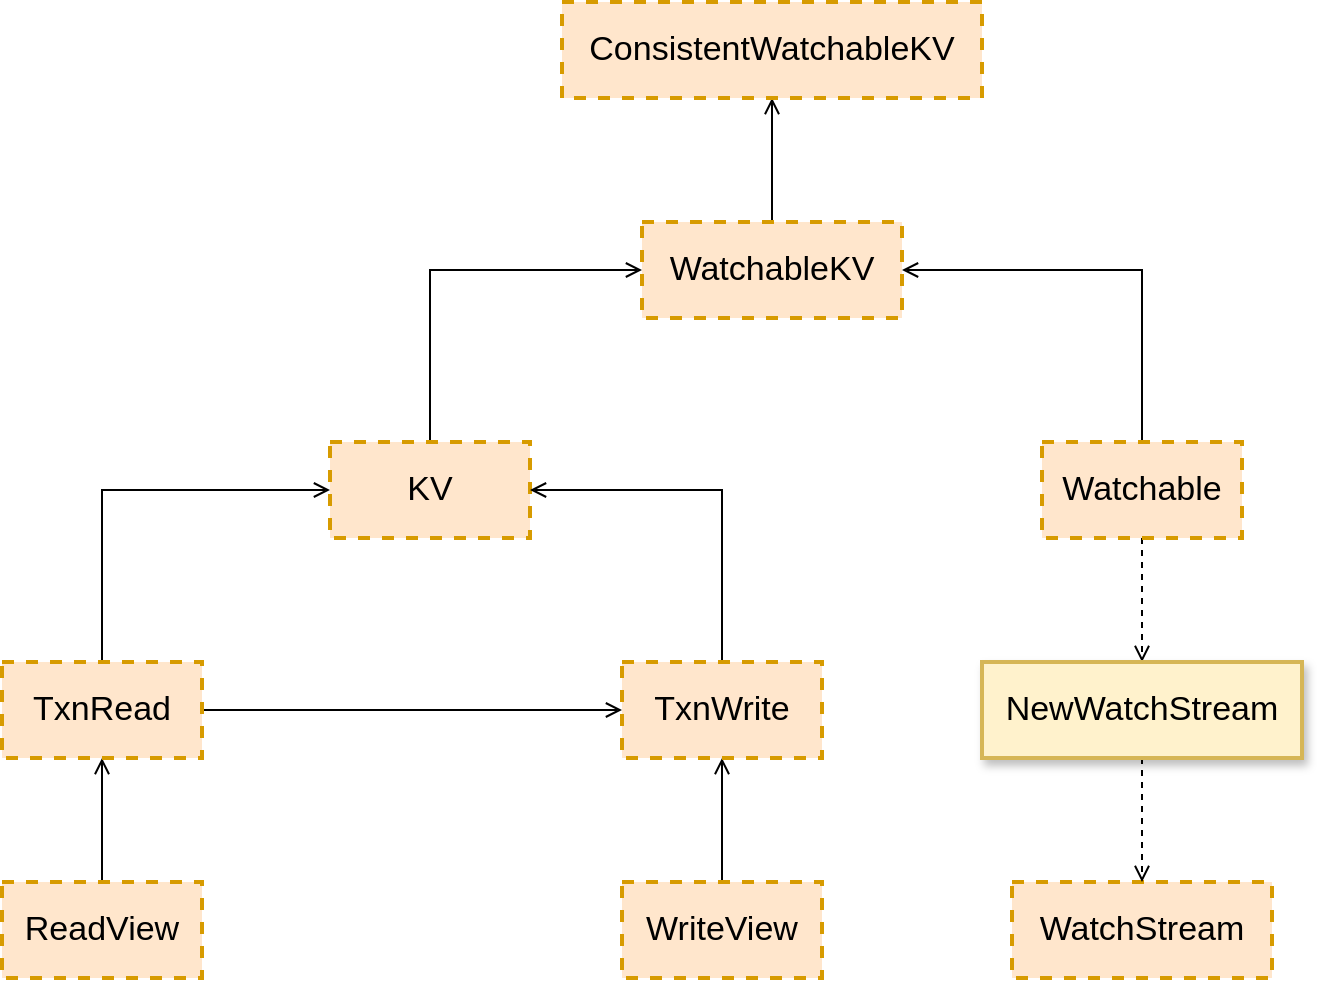 <mxfile version="14.5.8" type="device" pages="8"><diagram id="GncfomPh3vBUqq8POEpJ" name="Overview"><mxGraphModel dx="2066" dy="1097" grid="1" gridSize="10" guides="1" tooltips="1" connect="1" arrows="1" fold="1" page="1" pageScale="1" pageWidth="827" pageHeight="1169" math="0" shadow="0"><root><mxCell id="0"/><mxCell id="1" parent="0"/><mxCell id="xt7fyGl4gOL2LQDRJJiP-16" style="edgeStyle=orthogonalEdgeStyle;rounded=0;orthogonalLoop=1;jettySize=auto;html=1;exitX=0.5;exitY=0;exitDx=0;exitDy=0;entryX=0;entryY=0.5;entryDx=0;entryDy=0;endArrow=open;endFill=0;" parent="1" source="xt7fyGl4gOL2LQDRJJiP-1" target="xt7fyGl4gOL2LQDRJJiP-13" edge="1"><mxGeometry relative="1" as="geometry"/></mxCell><mxCell id="xt7fyGl4gOL2LQDRJJiP-1" value="KV" style="rounded=0;whiteSpace=wrap;html=1;strokeWidth=2;fontSize=17;dashed=1;fillColor=#ffe6cc;strokeColor=#d79b00;" parent="1" vertex="1"><mxGeometry x="274" y="350" width="100" height="48" as="geometry"/></mxCell><mxCell id="xt7fyGl4gOL2LQDRJJiP-6" style="edgeStyle=orthogonalEdgeStyle;rounded=0;orthogonalLoop=1;jettySize=auto;html=1;exitX=0.5;exitY=0;exitDx=0;exitDy=0;entryX=0.5;entryY=1;entryDx=0;entryDy=0;endArrow=open;endFill=0;" parent="1" source="xt7fyGl4gOL2LQDRJJiP-2" target="xt7fyGl4gOL2LQDRJJiP-4" edge="1"><mxGeometry relative="1" as="geometry"/></mxCell><mxCell id="xt7fyGl4gOL2LQDRJJiP-2" value="ReadView" style="rounded=0;whiteSpace=wrap;html=1;strokeWidth=2;fontSize=17;dashed=1;fillColor=#ffe6cc;strokeColor=#d79b00;" parent="1" vertex="1"><mxGeometry x="110" y="570" width="100" height="48" as="geometry"/></mxCell><mxCell id="xt7fyGl4gOL2LQDRJJiP-8" style="edgeStyle=orthogonalEdgeStyle;rounded=0;orthogonalLoop=1;jettySize=auto;html=1;exitX=0.5;exitY=0;exitDx=0;exitDy=0;entryX=0.5;entryY=1;entryDx=0;entryDy=0;endArrow=open;endFill=0;" parent="1" source="xt7fyGl4gOL2LQDRJJiP-3" target="xt7fyGl4gOL2LQDRJJiP-5" edge="1"><mxGeometry relative="1" as="geometry"/></mxCell><mxCell id="xt7fyGl4gOL2LQDRJJiP-3" value="WriteView" style="rounded=0;whiteSpace=wrap;html=1;strokeWidth=2;fontSize=17;dashed=1;fillColor=#ffe6cc;strokeColor=#d79b00;" parent="1" vertex="1"><mxGeometry x="420" y="570" width="100" height="48" as="geometry"/></mxCell><mxCell id="xt7fyGl4gOL2LQDRJJiP-7" style="edgeStyle=orthogonalEdgeStyle;rounded=0;orthogonalLoop=1;jettySize=auto;html=1;exitX=1;exitY=0.5;exitDx=0;exitDy=0;entryX=0;entryY=0.5;entryDx=0;entryDy=0;endArrow=open;endFill=0;" parent="1" source="xt7fyGl4gOL2LQDRJJiP-4" target="xt7fyGl4gOL2LQDRJJiP-5" edge="1"><mxGeometry relative="1" as="geometry"/></mxCell><mxCell id="xt7fyGl4gOL2LQDRJJiP-9" style="edgeStyle=orthogonalEdgeStyle;rounded=0;orthogonalLoop=1;jettySize=auto;html=1;exitX=0.5;exitY=0;exitDx=0;exitDy=0;entryX=0;entryY=0.5;entryDx=0;entryDy=0;endArrow=open;endFill=0;" parent="1" source="xt7fyGl4gOL2LQDRJJiP-4" target="xt7fyGl4gOL2LQDRJJiP-1" edge="1"><mxGeometry relative="1" as="geometry"/></mxCell><mxCell id="xt7fyGl4gOL2LQDRJJiP-4" value="TxnRead" style="rounded=0;whiteSpace=wrap;html=1;strokeWidth=2;fontSize=17;dashed=1;fillColor=#ffe6cc;strokeColor=#d79b00;" parent="1" vertex="1"><mxGeometry x="110" y="460" width="100" height="48" as="geometry"/></mxCell><mxCell id="xt7fyGl4gOL2LQDRJJiP-10" style="edgeStyle=orthogonalEdgeStyle;rounded=0;orthogonalLoop=1;jettySize=auto;html=1;exitX=0.5;exitY=0;exitDx=0;exitDy=0;entryX=1;entryY=0.5;entryDx=0;entryDy=0;endArrow=open;endFill=0;" parent="1" source="xt7fyGl4gOL2LQDRJJiP-5" target="xt7fyGl4gOL2LQDRJJiP-1" edge="1"><mxGeometry relative="1" as="geometry"/></mxCell><mxCell id="xt7fyGl4gOL2LQDRJJiP-5" value="TxnWrite" style="rounded=0;whiteSpace=wrap;html=1;strokeWidth=2;fontSize=17;dashed=1;fillColor=#ffe6cc;strokeColor=#d79b00;" parent="1" vertex="1"><mxGeometry x="420" y="460" width="100" height="48" as="geometry"/></mxCell><mxCell id="xt7fyGl4gOL2LQDRJJiP-17" style="edgeStyle=orthogonalEdgeStyle;rounded=0;orthogonalLoop=1;jettySize=auto;html=1;exitX=0.5;exitY=0;exitDx=0;exitDy=0;entryX=1;entryY=0.5;entryDx=0;entryDy=0;endArrow=open;endFill=0;" parent="1" source="xt7fyGl4gOL2LQDRJJiP-11" target="xt7fyGl4gOL2LQDRJJiP-13" edge="1"><mxGeometry relative="1" as="geometry"/></mxCell><mxCell id="shfZaDqLLOdZ8czMn-wy-5" style="edgeStyle=orthogonalEdgeStyle;rounded=0;orthogonalLoop=1;jettySize=auto;html=1;exitX=0.5;exitY=1;exitDx=0;exitDy=0;entryX=0.5;entryY=0;entryDx=0;entryDy=0;endArrow=open;endFill=0;dashed=1;" parent="1" source="xt7fyGl4gOL2LQDRJJiP-11" target="shfZaDqLLOdZ8czMn-wy-3" edge="1"><mxGeometry relative="1" as="geometry"/></mxCell><mxCell id="xt7fyGl4gOL2LQDRJJiP-11" value="Watchable" style="rounded=0;whiteSpace=wrap;html=1;strokeWidth=2;fontSize=17;dashed=1;fillColor=#ffe6cc;strokeColor=#d79b00;" parent="1" vertex="1"><mxGeometry x="630" y="350" width="100" height="48" as="geometry"/></mxCell><mxCell id="xt7fyGl4gOL2LQDRJJiP-15" style="edgeStyle=orthogonalEdgeStyle;rounded=0;orthogonalLoop=1;jettySize=auto;html=1;exitX=0.5;exitY=0;exitDx=0;exitDy=0;entryX=0.5;entryY=1;entryDx=0;entryDy=0;endArrow=open;endFill=0;" parent="1" source="xt7fyGl4gOL2LQDRJJiP-13" target="xt7fyGl4gOL2LQDRJJiP-14" edge="1"><mxGeometry relative="1" as="geometry"/></mxCell><mxCell id="xt7fyGl4gOL2LQDRJJiP-13" value="WatchableKV" style="rounded=0;whiteSpace=wrap;html=1;strokeWidth=2;fontSize=17;dashed=1;fillColor=#ffe6cc;strokeColor=#d79b00;" parent="1" vertex="1"><mxGeometry x="430" y="240" width="130" height="48" as="geometry"/></mxCell><mxCell id="xt7fyGl4gOL2LQDRJJiP-14" value="ConsistentWatchableKV" style="rounded=0;whiteSpace=wrap;html=1;strokeWidth=2;fontSize=17;dashed=1;fillColor=#ffe6cc;strokeColor=#d79b00;" parent="1" vertex="1"><mxGeometry x="390" y="130" width="210" height="48" as="geometry"/></mxCell><mxCell id="shfZaDqLLOdZ8czMn-wy-2" value="WatchStream" style="rounded=0;whiteSpace=wrap;html=1;strokeWidth=2;fontSize=17;dashed=1;fillColor=#ffe6cc;strokeColor=#d79b00;" parent="1" vertex="1"><mxGeometry x="615" y="570" width="130" height="48" as="geometry"/></mxCell><mxCell id="shfZaDqLLOdZ8czMn-wy-6" style="edgeStyle=orthogonalEdgeStyle;rounded=0;orthogonalLoop=1;jettySize=auto;html=1;exitX=0.5;exitY=1;exitDx=0;exitDy=0;endArrow=open;endFill=0;dashed=1;" parent="1" source="shfZaDqLLOdZ8czMn-wy-3" target="shfZaDqLLOdZ8czMn-wy-2" edge="1"><mxGeometry relative="1" as="geometry"/></mxCell><mxCell id="shfZaDqLLOdZ8czMn-wy-3" value="NewWatchStream" style="rounded=0;whiteSpace=wrap;html=1;strokeWidth=2;fontSize=17;sketch=0;shadow=1;fillColor=#fff2cc;strokeColor=#d6b656;" parent="1" vertex="1"><mxGeometry x="600" y="460" width="160" height="48" as="geometry"/></mxCell></root></mxGraphModel></diagram><diagram id="pWjZCL1W94NZ0XN1CFPH" name="index"><mxGraphModel dx="2066" dy="1154" grid="1" gridSize="10" guides="1" tooltips="1" connect="1" arrows="1" fold="1" page="1" pageScale="1" pageWidth="827" pageHeight="1169" math="0" shadow="0"><root><mxCell id="6PgwV7A99ML6FefbPtYO-0"/><mxCell id="6PgwV7A99ML6FefbPtYO-1" parent="6PgwV7A99ML6FefbPtYO-0"/><mxCell id="QDJBu_Fl4C7gK2QnvCQO-0" value="Index" style="rounded=0;whiteSpace=wrap;html=1;strokeWidth=2;fontSize=17;dashed=1;fillColor=#fff2cc;strokeColor=#d6b656;" parent="6PgwV7A99ML6FefbPtYO-1" vertex="1"><mxGeometry x="549" y="160" width="100" height="48" as="geometry"/></mxCell><mxCell id="QDJBu_Fl4C7gK2QnvCQO-78" style="edgeStyle=orthogonalEdgeStyle;rounded=0;orthogonalLoop=1;jettySize=auto;html=1;exitX=1;exitY=0.5;exitDx=0;exitDy=0;entryX=0;entryY=0.5;entryDx=0;entryDy=0;dashed=1;endArrow=block;endFill=0;fontSize=12;" parent="6PgwV7A99ML6FefbPtYO-1" source="QDJBu_Fl4C7gK2QnvCQO-1" target="QDJBu_Fl4C7gK2QnvCQO-0" edge="1"><mxGeometry relative="1" as="geometry"/></mxCell><mxCell id="QDJBu_Fl4C7gK2QnvCQO-1" value="treeIndex" style="rounded=0;whiteSpace=wrap;html=1;strokeWidth=2;fontSize=17;fillColor=#ffe6cc;strokeColor=#d79b00;" parent="6PgwV7A99ML6FefbPtYO-1" vertex="1"><mxGeometry x="359" y="160" width="100" height="48" as="geometry"/></mxCell><mxCell id="QDJBu_Fl4C7gK2QnvCQO-3" value="" style="edgeStyle=orthogonalEdgeStyle;rounded=0;orthogonalLoop=1;jettySize=auto;html=1;endArrow=open;endFill=0;" parent="6PgwV7A99ML6FefbPtYO-1" source="QDJBu_Fl4C7gK2QnvCQO-2" target="QDJBu_Fl4C7gK2QnvCQO-1" edge="1"><mxGeometry relative="1" as="geometry"/></mxCell><mxCell id="QDJBu_Fl4C7gK2QnvCQO-76" style="edgeStyle=orthogonalEdgeStyle;rounded=0;orthogonalLoop=1;jettySize=auto;html=1;exitX=0.5;exitY=1;exitDx=0;exitDy=0;entryX=0.5;entryY=0;entryDx=0;entryDy=0;endArrow=box;endFill=0;fontSize=17;dashed=1;" parent="6PgwV7A99ML6FefbPtYO-1" source="QDJBu_Fl4C7gK2QnvCQO-2" target="QDJBu_Fl4C7gK2QnvCQO-6" edge="1"><mxGeometry relative="1" as="geometry"/></mxCell><mxCell id="QDJBu_Fl4C7gK2QnvCQO-2" value="btree" style="rounded=0;whiteSpace=wrap;html=1;strokeWidth=2;fontSize=17;fillColor=#d5e8d4;strokeColor=#82b366;" parent="6PgwV7A99ML6FefbPtYO-1" vertex="1"><mxGeometry x="359" y="285" width="100" height="48" as="geometry"/></mxCell><mxCell id="QDJBu_Fl4C7gK2QnvCQO-5" value="32" style="text;html=1;align=center;verticalAlign=middle;resizable=0;points=[];autosize=1;" parent="6PgwV7A99ML6FefbPtYO-1" vertex="1"><mxGeometry x="359" y="285" width="30" height="20" as="geometry"/></mxCell><mxCell id="QDJBu_Fl4C7gK2QnvCQO-6" value="keyIndex" style="rounded=0;whiteSpace=wrap;html=1;strokeWidth=2;fontSize=17;fillColor=#dae8fc;strokeColor=#6c8ebf;" parent="6PgwV7A99ML6FefbPtYO-1" vertex="1"><mxGeometry x="359" y="400" width="100" height="48" as="geometry"/></mxCell><mxCell id="QDJBu_Fl4C7gK2QnvCQO-9" style="edgeStyle=orthogonalEdgeStyle;rounded=0;orthogonalLoop=1;jettySize=auto;html=1;exitX=1;exitY=0.5;exitDx=0;exitDy=0;entryX=0;entryY=0.5;entryDx=0;entryDy=0;endArrow=open;endFill=0;" parent="6PgwV7A99ML6FefbPtYO-1" source="QDJBu_Fl4C7gK2QnvCQO-8" target="QDJBu_Fl4C7gK2QnvCQO-6" edge="1"><mxGeometry relative="1" as="geometry"/></mxCell><mxCell id="QDJBu_Fl4C7gK2QnvCQO-8" value="key" style="rounded=0;whiteSpace=wrap;html=1;strokeWidth=2;fontSize=17;fillColor=#dae8fc;strokeColor=#6c8ebf;" parent="6PgwV7A99ML6FefbPtYO-1" vertex="1"><mxGeometry x="179" y="400" width="100" height="48" as="geometry"/></mxCell><mxCell id="QDJBu_Fl4C7gK2QnvCQO-11" value="" style="rounded=0;whiteSpace=wrap;html=1;strokeWidth=2;fontSize=17;fillColor=#d5e8d4;strokeColor=#82b366;" parent="6PgwV7A99ML6FefbPtYO-1" vertex="1"><mxGeometry x="329" y="520" width="40" height="48" as="geometry"/></mxCell><mxCell id="QDJBu_Fl4C7gK2QnvCQO-15" style="edgeStyle=orthogonalEdgeStyle;rounded=0;orthogonalLoop=1;jettySize=auto;html=1;exitX=1;exitY=0;exitDx=0;exitDy=0;entryX=0.5;entryY=1;entryDx=0;entryDy=0;endArrow=open;endFill=0;" parent="6PgwV7A99ML6FefbPtYO-1" source="QDJBu_Fl4C7gK2QnvCQO-12" target="QDJBu_Fl4C7gK2QnvCQO-6" edge="1"><mxGeometry relative="1" as="geometry"/></mxCell><mxCell id="QDJBu_Fl4C7gK2QnvCQO-12" value="" style="rounded=0;whiteSpace=wrap;html=1;strokeWidth=2;fontSize=17;fillColor=#d5e8d4;strokeColor=#82b366;" parent="6PgwV7A99ML6FefbPtYO-1" vertex="1"><mxGeometry x="369" y="520" width="40" height="48" as="geometry"/></mxCell><mxCell id="QDJBu_Fl4C7gK2QnvCQO-13" value="" style="rounded=0;whiteSpace=wrap;html=1;strokeWidth=2;fontSize=17;fillColor=#d5e8d4;strokeColor=#82b366;" parent="6PgwV7A99ML6FefbPtYO-1" vertex="1"><mxGeometry x="409" y="520" width="40" height="48" as="geometry"/></mxCell><mxCell id="QDJBu_Fl4C7gK2QnvCQO-19" style="edgeStyle=orthogonalEdgeStyle;rounded=0;orthogonalLoop=1;jettySize=auto;html=1;exitX=0.5;exitY=1;exitDx=0;exitDy=0;entryX=0.5;entryY=0;entryDx=0;entryDy=0;endArrow=box;endFill=0;dashed=1;" parent="6PgwV7A99ML6FefbPtYO-1" source="QDJBu_Fl4C7gK2QnvCQO-14" target="QDJBu_Fl4C7gK2QnvCQO-16" edge="1"><mxGeometry relative="1" as="geometry"/></mxCell><mxCell id="QDJBu_Fl4C7gK2QnvCQO-14" value="" style="rounded=0;whiteSpace=wrap;html=1;strokeWidth=2;fontSize=17;fillColor=#d5e8d4;strokeColor=#82b366;" parent="6PgwV7A99ML6FefbPtYO-1" vertex="1"><mxGeometry x="449" y="520" width="40" height="48" as="geometry"/></mxCell><mxCell id="QDJBu_Fl4C7gK2QnvCQO-16" value="generation" style="rounded=0;whiteSpace=wrap;html=1;strokeWidth=2;fontSize=17;fillColor=#ffe6cc;strokeColor=#d79b00;" parent="6PgwV7A99ML6FefbPtYO-1" vertex="1"><mxGeometry x="419" y="640" width="100" height="48" as="geometry"/></mxCell><mxCell id="QDJBu_Fl4C7gK2QnvCQO-20" style="edgeStyle=orthogonalEdgeStyle;rounded=0;orthogonalLoop=1;jettySize=auto;html=1;exitX=0;exitY=0.5;exitDx=0;exitDy=0;entryX=1;entryY=0.5;entryDx=0;entryDy=0;endArrow=open;endFill=0;" parent="6PgwV7A99ML6FefbPtYO-1" source="QDJBu_Fl4C7gK2QnvCQO-17" target="QDJBu_Fl4C7gK2QnvCQO-6" edge="1"><mxGeometry relative="1" as="geometry"/></mxCell><mxCell id="QDJBu_Fl4C7gK2QnvCQO-17" value="modified" style="rounded=0;whiteSpace=wrap;html=1;strokeWidth=2;fontSize=17;fillColor=#dae8fc;strokeColor=#6c8ebf;" parent="6PgwV7A99ML6FefbPtYO-1" vertex="1"><mxGeometry x="549" y="400" width="100" height="48" as="geometry"/></mxCell><mxCell id="QDJBu_Fl4C7gK2QnvCQO-29" style="edgeStyle=orthogonalEdgeStyle;rounded=0;orthogonalLoop=1;jettySize=auto;html=1;exitX=1;exitY=0.5;exitDx=0;exitDy=0;entryX=0;entryY=0.5;entryDx=0;entryDy=0;endArrow=open;endFill=0;" parent="6PgwV7A99ML6FefbPtYO-1" source="QDJBu_Fl4C7gK2QnvCQO-18" target="QDJBu_Fl4C7gK2QnvCQO-16" edge="1"><mxGeometry relative="1" as="geometry"/></mxCell><mxCell id="QDJBu_Fl4C7gK2QnvCQO-34" value="first" style="edgeStyle=orthogonalEdgeStyle;rounded=0;orthogonalLoop=1;jettySize=auto;html=1;exitX=0.5;exitY=1;exitDx=0;exitDy=0;entryX=0;entryY=0.5;entryDx=0;entryDy=0;endArrow=open;endFill=0;fontSize=15;" parent="6PgwV7A99ML6FefbPtYO-1" source="QDJBu_Fl4C7gK2QnvCQO-18" target="QDJBu_Fl4C7gK2QnvCQO-23" edge="1"><mxGeometry x="0.348" relative="1" as="geometry"><mxPoint as="offset"/></mxGeometry></mxCell><mxCell id="QDJBu_Fl4C7gK2QnvCQO-18" value="created" style="rounded=0;whiteSpace=wrap;html=1;strokeWidth=2;fontSize=17;fillColor=#dae8fc;strokeColor=#6c8ebf;" parent="6PgwV7A99ML6FefbPtYO-1" vertex="1"><mxGeometry x="199" y="640" width="100" height="48" as="geometry"/></mxCell><mxCell id="QDJBu_Fl4C7gK2QnvCQO-27" style="edgeStyle=orthogonalEdgeStyle;rounded=0;orthogonalLoop=1;jettySize=auto;html=1;exitX=0;exitY=0;exitDx=0;exitDy=0;entryX=0.5;entryY=1;entryDx=0;entryDy=0;endArrow=open;endFill=0;" parent="6PgwV7A99ML6FefbPtYO-1" source="QDJBu_Fl4C7gK2QnvCQO-25" target="QDJBu_Fl4C7gK2QnvCQO-16" edge="1"><mxGeometry relative="1" as="geometry"/></mxCell><mxCell id="QDJBu_Fl4C7gK2QnvCQO-31" value="revision" style="text;html=1;align=center;verticalAlign=middle;resizable=0;points=[];autosize=1;" parent="6PgwV7A99ML6FefbPtYO-1" vertex="1"><mxGeometry x="199" y="620" width="60" height="20" as="geometry"/></mxCell><mxCell id="QDJBu_Fl4C7gK2QnvCQO-32" value="revision" style="text;html=1;align=center;verticalAlign=middle;resizable=0;points=[];autosize=1;" parent="6PgwV7A99ML6FefbPtYO-1" vertex="1"><mxGeometry x="549" y="380" width="60" height="20" as="geometry"/></mxCell><mxCell id="QDJBu_Fl4C7gK2QnvCQO-33" value="revision" style="text;html=1;align=center;verticalAlign=middle;resizable=0;points=[];autosize=1;" parent="6PgwV7A99ML6FefbPtYO-1" vertex="1"><mxGeometry x="389" y="780" width="60" height="20" as="geometry"/></mxCell><mxCell id="QDJBu_Fl4C7gK2QnvCQO-37" value="&lt;span style=&quot;font-size: 12px;&quot;&gt;generation&lt;/span&gt;" style="text;html=1;align=center;verticalAlign=middle;resizable=0;points=[];autosize=1;fontSize=12;" parent="6PgwV7A99ML6FefbPtYO-1" vertex="1"><mxGeometry x="329" y="500" width="70" height="20" as="geometry"/></mxCell><mxCell id="QDJBu_Fl4C7gK2QnvCQO-74" value="" style="group;fillColor=#d5e8d4;strokeColor=#82b366;" parent="6PgwV7A99ML6FefbPtYO-1" vertex="1" connectable="0"><mxGeometry x="389" y="800" width="160" height="48" as="geometry"/></mxCell><mxCell id="QDJBu_Fl4C7gK2QnvCQO-23" value="" style="rounded=0;whiteSpace=wrap;html=1;strokeWidth=2;fontSize=17;fillColor=#d5e8d4;strokeColor=#82b366;" parent="QDJBu_Fl4C7gK2QnvCQO-74" vertex="1"><mxGeometry width="40" height="48" as="geometry"/></mxCell><mxCell id="QDJBu_Fl4C7gK2QnvCQO-24" value="" style="rounded=0;whiteSpace=wrap;html=1;strokeWidth=2;fontSize=17;fillColor=#d5e8d4;strokeColor=#82b366;" parent="QDJBu_Fl4C7gK2QnvCQO-74" vertex="1"><mxGeometry x="40" width="40" height="48" as="geometry"/></mxCell><mxCell id="QDJBu_Fl4C7gK2QnvCQO-25" value="" style="rounded=0;whiteSpace=wrap;html=1;strokeWidth=2;fontSize=17;fillColor=#d5e8d4;strokeColor=#82b366;" parent="QDJBu_Fl4C7gK2QnvCQO-74" vertex="1"><mxGeometry x="80" width="40" height="48" as="geometry"/></mxCell><mxCell id="QDJBu_Fl4C7gK2QnvCQO-26" value="" style="rounded=0;whiteSpace=wrap;html=1;strokeWidth=2;fontSize=17;fillColor=#d5e8d4;strokeColor=#82b366;" parent="QDJBu_Fl4C7gK2QnvCQO-74" vertex="1"><mxGeometry x="120" width="40" height="48" as="geometry"/></mxCell><mxCell id="QDJBu_Fl4C7gK2QnvCQO-77" value="[]byte" style="text;html=1;align=center;verticalAlign=middle;resizable=0;points=[];autosize=1;fontSize=12;" parent="6PgwV7A99ML6FefbPtYO-1" vertex="1"><mxGeometry x="179" y="380" width="40" height="20" as="geometry"/></mxCell></root></mxGraphModel></diagram><diagram id="vSrin2uym_1YOSk73sb8" name="Index-Put"><mxGraphModel dx="2066" dy="1154" grid="1" gridSize="10" guides="1" tooltips="1" connect="1" arrows="1" fold="1" page="1" pageScale="1" pageWidth="827" pageHeight="1169" math="0" shadow="0"><root><mxCell id="0wyNdzEOo6EVtrW3UKAK-0"/><mxCell id="0wyNdzEOo6EVtrW3UKAK-1" parent="0wyNdzEOo6EVtrW3UKAK-0"/><mxCell id="0wyNdzEOo6EVtrW3UKAK-4" value="treeIndex" style="rounded=0;whiteSpace=wrap;html=1;strokeWidth=2;fontSize=17;fillColor=#ffe6cc;strokeColor=#d79b00;" parent="0wyNdzEOo6EVtrW3UKAK-1" vertex="1"><mxGeometry x="330" y="250" width="100" height="48" as="geometry"/></mxCell><mxCell id="0wyNdzEOo6EVtrW3UKAK-5" value="" style="edgeStyle=orthogonalEdgeStyle;rounded=0;orthogonalLoop=1;jettySize=auto;html=1;endArrow=open;endFill=0;" parent="0wyNdzEOo6EVtrW3UKAK-1" source="0wyNdzEOo6EVtrW3UKAK-7" target="0wyNdzEOo6EVtrW3UKAK-4" edge="1"><mxGeometry relative="1" as="geometry"/></mxCell><mxCell id="0wyNdzEOo6EVtrW3UKAK-36" style="edgeStyle=orthogonalEdgeStyle;rounded=0;orthogonalLoop=1;jettySize=auto;html=1;exitX=1;exitY=0.5;exitDx=0;exitDy=0;entryX=0;entryY=0.5;entryDx=0;entryDy=0;endArrow=open;endFill=0;dashed=1;" parent="0wyNdzEOo6EVtrW3UKAK-1" source="0wyNdzEOo6EVtrW3UKAK-7" target="0wyNdzEOo6EVtrW3UKAK-9" edge="1"><mxGeometry relative="1" as="geometry"/></mxCell><mxCell id="0wyNdzEOo6EVtrW3UKAK-7" value="btree" style="rounded=0;whiteSpace=wrap;html=1;strokeWidth=2;fontSize=17;fillColor=#d5e8d4;strokeColor=#82b366;" parent="0wyNdzEOo6EVtrW3UKAK-1" vertex="1"><mxGeometry x="330" y="360" width="100" height="48" as="geometry"/></mxCell><mxCell id="0wyNdzEOo6EVtrW3UKAK-8" value="32" style="text;html=1;align=center;verticalAlign=middle;resizable=0;points=[];autosize=1;" parent="0wyNdzEOo6EVtrW3UKAK-1" vertex="1"><mxGeometry x="330" y="360" width="30" height="20" as="geometry"/></mxCell><mxCell id="0wyNdzEOo6EVtrW3UKAK-9" value="keyIndex" style="rounded=0;whiteSpace=wrap;html=1;strokeWidth=2;fontSize=17;fillColor=#dae8fc;strokeColor=#6c8ebf;" parent="0wyNdzEOo6EVtrW3UKAK-1" vertex="1"><mxGeometry x="520" y="360" width="100" height="48" as="geometry"/></mxCell><mxCell id="0wyNdzEOo6EVtrW3UKAK-10" value="Get" style="edgeStyle=orthogonalEdgeStyle;rounded=0;orthogonalLoop=1;jettySize=auto;html=1;exitX=1;exitY=0.5;exitDx=0;exitDy=0;entryX=0;entryY=1.25;entryDx=0;entryDy=0;endArrow=open;endFill=0;entryPerimeter=0;fontSize=15;dashed=1;" parent="0wyNdzEOo6EVtrW3UKAK-1" source="0wyNdzEOo6EVtrW3UKAK-11" target="0wyNdzEOo6EVtrW3UKAK-8" edge="1"><mxGeometry relative="1" as="geometry"/></mxCell><mxCell id="0wyNdzEOo6EVtrW3UKAK-11" value="key" style="rounded=0;whiteSpace=wrap;html=1;strokeWidth=2;fontSize=17;fillColor=#fff2cc;strokeColor=#d6b656;" parent="0wyNdzEOo6EVtrW3UKAK-1" vertex="1"><mxGeometry x="120" y="360" width="100" height="48" as="geometry"/></mxCell><mxCell id="0wyNdzEOo6EVtrW3UKAK-38" value="keyIndex" style="text;html=1;align=center;verticalAlign=middle;resizable=0;points=[];autosize=1;fontSize=12;" parent="0wyNdzEOo6EVtrW3UKAK-1" vertex="1"><mxGeometry x="120" y="340" width="60" height="20" as="geometry"/></mxCell><mxCell id="T0d4UW6QR_WsRM8NjmS4-0" value="" style="rounded=0;whiteSpace=wrap;html=1;strokeWidth=2;fontSize=17;fillColor=#d5e8d4;strokeColor=#82b366;" parent="0wyNdzEOo6EVtrW3UKAK-1" vertex="1"><mxGeometry x="490" y="470" width="40" height="48" as="geometry"/></mxCell><mxCell id="T0d4UW6QR_WsRM8NjmS4-1" value="" style="rounded=0;whiteSpace=wrap;html=1;strokeWidth=2;fontSize=17;fillColor=#d5e8d4;strokeColor=#82b366;" parent="0wyNdzEOo6EVtrW3UKAK-1" vertex="1"><mxGeometry x="530" y="470" width="40" height="48" as="geometry"/></mxCell><mxCell id="T0d4UW6QR_WsRM8NjmS4-5" style="edgeStyle=orthogonalEdgeStyle;rounded=0;orthogonalLoop=1;jettySize=auto;html=1;exitX=0;exitY=0;exitDx=0;exitDy=0;entryX=0.5;entryY=1;entryDx=0;entryDy=0;endArrow=open;endFill=0;fontSize=12;" parent="0wyNdzEOo6EVtrW3UKAK-1" source="T0d4UW6QR_WsRM8NjmS4-2" target="0wyNdzEOo6EVtrW3UKAK-9" edge="1"><mxGeometry relative="1" as="geometry"/></mxCell><mxCell id="T0d4UW6QR_WsRM8NjmS4-2" value="" style="rounded=0;whiteSpace=wrap;html=1;strokeWidth=2;fontSize=17;fillColor=#d5e8d4;strokeColor=#82b366;" parent="0wyNdzEOo6EVtrW3UKAK-1" vertex="1"><mxGeometry x="570" y="470" width="40" height="48" as="geometry"/></mxCell><mxCell id="Ie7RcOFSItnt5OX3xWtk-0" value="last" style="edgeStyle=orthogonalEdgeStyle;rounded=0;orthogonalLoop=1;jettySize=auto;html=1;exitX=0.5;exitY=1;exitDx=0;exitDy=0;endArrow=open;endFill=0;fontSize=15;entryX=0.5;entryY=0;entryDx=0;entryDy=0;dashed=1;" parent="0wyNdzEOo6EVtrW3UKAK-1" source="T0d4UW6QR_WsRM8NjmS4-3" target="Ie7RcOFSItnt5OX3xWtk-1" edge="1"><mxGeometry relative="1" as="geometry"><mxPoint x="610" y="710" as="targetPoint"/></mxGeometry></mxCell><mxCell id="T0d4UW6QR_WsRM8NjmS4-3" value="" style="rounded=0;whiteSpace=wrap;html=1;strokeWidth=2;fontSize=17;fillColor=#d5e8d4;strokeColor=#82b366;" parent="0wyNdzEOo6EVtrW3UKAK-1" vertex="1"><mxGeometry x="610" y="470" width="40" height="48" as="geometry"/></mxCell><mxCell id="T0d4UW6QR_WsRM8NjmS4-4" value="&lt;span style=&quot;font-size: 12px;&quot;&gt;generation&lt;/span&gt;" style="text;html=1;align=center;verticalAlign=middle;resizable=0;points=[];autosize=1;fontSize=12;" parent="0wyNdzEOo6EVtrW3UKAK-1" vertex="1"><mxGeometry x="490" y="450" width="70" height="20" as="geometry"/></mxCell><mxCell id="T0d4UW6QR_WsRM8NjmS4-6" value="keyIndex" style="text;html=1;align=center;verticalAlign=middle;resizable=0;points=[];autosize=1;fontSize=12;" parent="0wyNdzEOo6EVtrW3UKAK-1" vertex="1"><mxGeometry x="520" y="340" width="60" height="20" as="geometry"/></mxCell><mxCell id="Ie7RcOFSItnt5OX3xWtk-1" value="generation" style="rounded=0;whiteSpace=wrap;html=1;strokeWidth=2;fontSize=17;" parent="0wyNdzEOo6EVtrW3UKAK-1" vertex="1"><mxGeometry x="580" y="590" width="100" height="48" as="geometry"/></mxCell><mxCell id="4qm9kuS1j0dFMBvwkEA6-7" value="append" style="edgeStyle=orthogonalEdgeStyle;rounded=0;orthogonalLoop=1;jettySize=auto;html=1;exitX=0.5;exitY=1;exitDx=0;exitDy=0;entryX=0.5;entryY=1;entryDx=0;entryDy=0;endArrow=open;endFill=0;fontSize=15;dashed=1;" parent="0wyNdzEOo6EVtrW3UKAK-1" source="Ie7RcOFSItnt5OX3xWtk-2" target="4qm9kuS1j0dFMBvwkEA6-4" edge="1"><mxGeometry relative="1" as="geometry"/></mxCell><mxCell id="Ie7RcOFSItnt5OX3xWtk-2" value="revision" style="rounded=0;whiteSpace=wrap;html=1;strokeWidth=2;fontSize=17;fillColor=#fff2cc;strokeColor=#d6b656;" parent="0wyNdzEOo6EVtrW3UKAK-1" vertex="1"><mxGeometry x="120" y="590" width="100" height="48" as="geometry"/></mxCell><mxCell id="4qm9kuS1j0dFMBvwkEA6-0" value="" style="group;fillColor=#d5e8d4;strokeColor=#82b366;" parent="0wyNdzEOo6EVtrW3UKAK-1" vertex="1" connectable="0"><mxGeometry x="310" y="590" width="160" height="48" as="geometry"/></mxCell><mxCell id="4qm9kuS1j0dFMBvwkEA6-1" value="" style="rounded=0;whiteSpace=wrap;html=1;strokeWidth=2;fontSize=17;fillColor=#d5e8d4;strokeColor=#82b366;" parent="4qm9kuS1j0dFMBvwkEA6-0" vertex="1"><mxGeometry width="40" height="48" as="geometry"/></mxCell><mxCell id="4qm9kuS1j0dFMBvwkEA6-2" value="" style="rounded=0;whiteSpace=wrap;html=1;strokeWidth=2;fontSize=17;fillColor=#d5e8d4;strokeColor=#82b366;" parent="4qm9kuS1j0dFMBvwkEA6-0" vertex="1"><mxGeometry x="40" width="40" height="48" as="geometry"/></mxCell><mxCell id="4qm9kuS1j0dFMBvwkEA6-3" value="" style="rounded=0;whiteSpace=wrap;html=1;strokeWidth=2;fontSize=17;fillColor=#d5e8d4;strokeColor=#82b366;" parent="4qm9kuS1j0dFMBvwkEA6-0" vertex="1"><mxGeometry x="80" width="40" height="48" as="geometry"/></mxCell><mxCell id="4qm9kuS1j0dFMBvwkEA6-4" value="" style="rounded=0;whiteSpace=wrap;html=1;strokeWidth=2;fontSize=17;fillColor=#d5e8d4;strokeColor=#82b366;" parent="4qm9kuS1j0dFMBvwkEA6-0" vertex="1"><mxGeometry x="120" width="40" height="48" as="geometry"/></mxCell><mxCell id="4qm9kuS1j0dFMBvwkEA6-6" style="edgeStyle=orthogonalEdgeStyle;rounded=0;orthogonalLoop=1;jettySize=auto;html=1;exitX=1;exitY=0.5;exitDx=0;exitDy=0;entryX=0;entryY=0.5;entryDx=0;entryDy=0;endArrow=open;endFill=0;fontSize=15;" parent="0wyNdzEOo6EVtrW3UKAK-1" source="4qm9kuS1j0dFMBvwkEA6-4" target="Ie7RcOFSItnt5OX3xWtk-1" edge="1"><mxGeometry relative="1" as="geometry"/></mxCell><mxCell id="4qm9kuS1j0dFMBvwkEA6-8" value="revision" style="text;html=1;align=center;verticalAlign=middle;resizable=0;points=[];autosize=1;fontSize=12;" parent="0wyNdzEOo6EVtrW3UKAK-1" vertex="1"><mxGeometry x="310" y="570" width="60" height="20" as="geometry"/></mxCell></root></mxGraphModel></diagram><diagram id="OuiJvljMIQz0Lgoki-G_" name="Read"><mxGraphModel dx="2066" dy="1154" grid="1" gridSize="10" guides="1" tooltips="1" connect="1" arrows="1" fold="1" page="1" pageScale="1" pageWidth="827" pageHeight="1169" math="0" shadow="0"><root><mxCell id="ByRvZxO2sF8YMJCtYFil-0"/><mxCell id="ByRvZxO2sF8YMJCtYFil-1" parent="ByRvZxO2sF8YMJCtYFil-0"/><mxCell id="b3TQKwg2fwVd6wRsaXdV-4" value="Read" style="edgeStyle=orthogonalEdgeStyle;rounded=0;orthogonalLoop=1;jettySize=auto;html=1;exitX=0;exitY=0.5;exitDx=0;exitDy=0;entryX=0.5;entryY=0;entryDx=0;entryDy=0;endArrow=open;endFill=0;fontSize=12;dashed=1;fillColor=#dae8fc;strokeColor=#6c8ebf;fontColor=#7EA6E0;" parent="ByRvZxO2sF8YMJCtYFil-1" source="wLwEf4sDK3JDA8qj9y1--0" target="b3TQKwg2fwVd6wRsaXdV-3" edge="1"><mxGeometry x="0.472" relative="1" as="geometry"><mxPoint as="offset"/></mxGeometry></mxCell><mxCell id="fMIy77XHTm2yV2sAsKOK-9" value="currentRev" style="edgeStyle=orthogonalEdgeStyle;rounded=0;orthogonalLoop=1;jettySize=auto;html=1;exitX=0.5;exitY=1;exitDx=0;exitDy=0;entryX=0.5;entryY=0;entryDx=0;entryDy=0;endArrow=open;endFill=0;fontSize=12;fillColor=#dae8fc;strokeColor=#6c8ebf;dashed=1;fontColor=#7EA6E0;" parent="ByRvZxO2sF8YMJCtYFil-1" source="wLwEf4sDK3JDA8qj9y1--0" target="fMIy77XHTm2yV2sAsKOK-4" edge="1"><mxGeometry relative="1" as="geometry"/></mxCell><mxCell id="wLwEf4sDK3JDA8qj9y1--0" value="store" style="rounded=0;whiteSpace=wrap;html=1;strokeWidth=2;fontSize=17;fillColor=#dae8fc;strokeColor=#6c8ebf;" parent="ByRvZxO2sF8YMJCtYFil-1" vertex="1"><mxGeometry x="189" y="310" width="100" height="48" as="geometry"/></mxCell><mxCell id="b3TQKwg2fwVd6wRsaXdV-21" value="create&lt;br&gt;tx.Rlock()" style="edgeStyle=orthogonalEdgeStyle;rounded=0;orthogonalLoop=1;jettySize=auto;html=1;exitX=1;exitY=0.5;exitDx=0;exitDy=0;entryX=0;entryY=0.5;entryDx=0;entryDy=0;dashed=1;endArrow=open;endFill=0;fontSize=12;fillColor=#dae8fc;strokeColor=#6c8ebf;fontColor=#7EA6E0;" parent="ByRvZxO2sF8YMJCtYFil-1" source="wLwEf4sDK3JDA8qj9y1--1" target="wLwEf4sDK3JDA8qj9y1--2" edge="1"><mxGeometry relative="1" as="geometry"/></mxCell><mxCell id="b3TQKwg2fwVd6wRsaXdV-22" value="tx.Runlock()" style="edgeStyle=orthogonalEdgeStyle;rounded=0;orthogonalLoop=1;jettySize=auto;html=1;exitX=0.5;exitY=1;exitDx=0;exitDy=0;dashed=1;endArrow=open;endFill=0;fontSize=12;fontColor=#7EA6E0;fillColor=#dae8fc;strokeColor=#6c8ebf;" parent="ByRvZxO2sF8YMJCtYFil-1" source="wLwEf4sDK3JDA8qj9y1--1" target="b3TQKwg2fwVd6wRsaXdV-23" edge="1"><mxGeometry relative="1" as="geometry"><mxPoint x="230" y="630" as="targetPoint"/></mxGeometry></mxCell><mxCell id="fMIy77XHTm2yV2sAsKOK-1" style="edgeStyle=orthogonalEdgeStyle;rounded=0;orthogonalLoop=1;jettySize=auto;html=1;exitX=0;exitY=0.5;exitDx=0;exitDy=0;entryX=1;entryY=0.5;entryDx=0;entryDy=0;endArrow=block;endFill=0;fontSize=12;fontColor=#000000;" parent="ByRvZxO2sF8YMJCtYFil-1" source="wLwEf4sDK3JDA8qj9y1--1" target="b3TQKwg2fwVd6wRsaXdV-3" edge="1"><mxGeometry relative="1" as="geometry"/></mxCell><mxCell id="wLwEf4sDK3JDA8qj9y1--1" value="storeTxnRead" style="rounded=0;whiteSpace=wrap;html=1;strokeWidth=2;fontSize=17;fillColor=#dae8fc;strokeColor=#6c8ebf;" parent="ByRvZxO2sF8YMJCtYFil-1" vertex="1"><mxGeometry x="174" y="550" width="130" height="48" as="geometry"/></mxCell><mxCell id="b3TQKwg2fwVd6wRsaXdV-18" style="edgeStyle=orthogonalEdgeStyle;rounded=0;orthogonalLoop=1;jettySize=auto;html=1;exitX=0.5;exitY=1;exitDx=0;exitDy=0;dashed=1;endArrow=open;endFill=0;fontSize=12;fontColor=#F19C99;strokeColor=#F19C99;" parent="ByRvZxO2sF8YMJCtYFil-1" source="wLwEf4sDK3JDA8qj9y1--2" target="b3TQKwg2fwVd6wRsaXdV-19" edge="1"><mxGeometry relative="1" as="geometry"><mxPoint x="560" y="880" as="targetPoint"/></mxGeometry></mxCell><mxCell id="wLwEf4sDK3JDA8qj9y1--2" value="ConcurrentReadTx" style="rounded=0;whiteSpace=wrap;html=1;strokeWidth=2;fontSize=17;fillColor=#dae8fc;strokeColor=#6c8ebf;" parent="ByRvZxO2sF8YMJCtYFil-1" vertex="1"><mxGeometry x="469" y="550" width="180" height="48" as="geometry"/></mxCell><mxCell id="wLwEf4sDK3JDA8qj9y1--3" value="backend" style="text;html=1;align=center;verticalAlign=middle;resizable=0;points=[];autosize=1;fontSize=12;" parent="ByRvZxO2sF8YMJCtYFil-1" vertex="1"><mxGeometry x="468.5" y="530" width="60" height="20" as="geometry"/></mxCell><mxCell id="b3TQKwg2fwVd6wRsaXdV-1" style="edgeStyle=orthogonalEdgeStyle;rounded=0;orthogonalLoop=1;jettySize=auto;html=1;exitX=0;exitY=0.5;exitDx=0;exitDy=0;entryX=1;entryY=0.5;entryDx=0;entryDy=0;endArrow=open;endFill=0;" parent="ByRvZxO2sF8YMJCtYFil-1" source="b3TQKwg2fwVd6wRsaXdV-0" target="wLwEf4sDK3JDA8qj9y1--0" edge="1"><mxGeometry relative="1" as="geometry"/></mxCell><mxCell id="b3TQKwg2fwVd6wRsaXdV-7" style="edgeStyle=orthogonalEdgeStyle;rounded=0;orthogonalLoop=1;jettySize=auto;html=1;exitX=0.5;exitY=1;exitDx=0;exitDy=0;dashed=1;endArrow=open;endFill=0;fontSize=15;entryX=0;entryY=0;entryDx=0;entryDy=0;fontColor=#F19C99;strokeColor=#F19C99;" parent="ByRvZxO2sF8YMJCtYFil-1" source="b3TQKwg2fwVd6wRsaXdV-0" target="b3TQKwg2fwVd6wRsaXdV-11" edge="1"><mxGeometry relative="1" as="geometry"><mxPoint x="559" y="500" as="targetPoint"/></mxGeometry></mxCell><mxCell id="b3TQKwg2fwVd6wRsaXdV-0" value="kvIndex" style="rounded=0;whiteSpace=wrap;html=1;strokeWidth=2;fontSize=17;fillColor=#dae8fc;strokeColor=#6c8ebf;" parent="ByRvZxO2sF8YMJCtYFil-1" vertex="1"><mxGeometry x="509" y="310" width="100" height="48" as="geometry"/></mxCell><mxCell id="b3TQKwg2fwVd6wRsaXdV-3" value="ReadTxn" style="rounded=0;whiteSpace=wrap;html=1;strokeWidth=2;fontSize=17;dashed=1;fillColor=#ffe6cc;strokeColor=#d79b00;" parent="ByRvZxO2sF8YMJCtYFil-1" vertex="1"><mxGeometry x="10" y="550" width="100" height="48" as="geometry"/></mxCell><mxCell id="b3TQKwg2fwVd6wRsaXdV-9" value="" style="rounded=0;whiteSpace=wrap;html=1;strokeWidth=2;fontSize=17;fillColor=#f8cecc;strokeColor=#b85450;" parent="ByRvZxO2sF8YMJCtYFil-1" vertex="1"><mxGeometry x="479" y="430" width="40" height="48" as="geometry"/></mxCell><mxCell id="b3TQKwg2fwVd6wRsaXdV-10" value="" style="rounded=0;whiteSpace=wrap;html=1;strokeWidth=2;fontSize=17;fillColor=#f8cecc;strokeColor=#b85450;" parent="ByRvZxO2sF8YMJCtYFil-1" vertex="1"><mxGeometry x="519" y="430" width="40" height="48" as="geometry"/></mxCell><mxCell id="fMIy77XHTm2yV2sAsKOK-11" value="UnsafeRange" style="edgeStyle=orthogonalEdgeStyle;rounded=0;orthogonalLoop=1;jettySize=auto;html=1;exitX=0;exitY=1;exitDx=0;exitDy=0;entryX=0.5;entryY=0;entryDx=0;entryDy=0;dashed=1;endArrow=open;endFill=0;strokeColor=#F19C99;fontSize=12;fontColor=#F19C99;" parent="ByRvZxO2sF8YMJCtYFil-1" source="b3TQKwg2fwVd6wRsaXdV-11" target="wLwEf4sDK3JDA8qj9y1--2" edge="1"><mxGeometry relative="1" as="geometry"/></mxCell><mxCell id="b3TQKwg2fwVd6wRsaXdV-11" value="" style="rounded=0;whiteSpace=wrap;html=1;strokeWidth=2;fontSize=17;fillColor=#f8cecc;strokeColor=#b85450;" parent="ByRvZxO2sF8YMJCtYFil-1" vertex="1"><mxGeometry x="559" y="430" width="40" height="48" as="geometry"/></mxCell><mxCell id="b3TQKwg2fwVd6wRsaXdV-12" value="" style="rounded=0;whiteSpace=wrap;html=1;strokeWidth=2;fontSize=17;fillColor=#f8cecc;strokeColor=#b85450;" parent="ByRvZxO2sF8YMJCtYFil-1" vertex="1"><mxGeometry x="599" y="430" width="40" height="48" as="geometry"/></mxCell><mxCell id="b3TQKwg2fwVd6wRsaXdV-13" value="revision" style="text;html=1;align=center;verticalAlign=middle;resizable=0;points=[];autosize=1;fontSize=12;" parent="ByRvZxO2sF8YMJCtYFil-1" vertex="1"><mxGeometry x="479" y="410" width="60" height="20" as="geometry"/></mxCell><mxCell id="b3TQKwg2fwVd6wRsaXdV-19" value="values" style="rounded=0;whiteSpace=wrap;html=1;strokeWidth=2;fontSize=17;fillColor=#d5e8d4;strokeColor=#82b366;" parent="ByRvZxO2sF8YMJCtYFil-1" vertex="1"><mxGeometry x="528.5" y="700" width="61" height="48" as="geometry"/></mxCell><mxCell id="b3TQKwg2fwVd6wRsaXdV-23" value="End" style="rounded=0;whiteSpace=wrap;html=1;strokeWidth=2;fontSize=17;dashed=1;fillColor=#fff2cc;strokeColor=#d6b656;" parent="ByRvZxO2sF8YMJCtYFil-1" vertex="1"><mxGeometry x="189" y="700" width="100" height="48" as="geometry"/></mxCell><mxCell id="fMIy77XHTm2yV2sAsKOK-10" value="Revisions" style="edgeStyle=orthogonalEdgeStyle;rounded=0;orthogonalLoop=1;jettySize=auto;html=1;exitX=1;exitY=0.5;exitDx=0;exitDy=0;entryX=0;entryY=0.75;entryDx=0;entryDy=0;endArrow=open;endFill=0;fontSize=12;fillColor=#f8cecc;strokeColor=#F19C99;fontColor=#F19C99;dashed=1;" parent="ByRvZxO2sF8YMJCtYFil-1" source="fMIy77XHTm2yV2sAsKOK-4" target="b3TQKwg2fwVd6wRsaXdV-0" edge="1"><mxGeometry relative="1" as="geometry"/></mxCell><mxCell id="la2nWP2K2a-qvUJawQzu-1" style="edgeStyle=orthogonalEdgeStyle;rounded=0;orthogonalLoop=1;jettySize=auto;html=1;exitX=0.5;exitY=1;exitDx=0;exitDy=0;entryX=0.5;entryY=0;entryDx=0;entryDy=0;endArrow=open;endFill=0;fontSize=12;fontColor=#7EA6E0;" parent="ByRvZxO2sF8YMJCtYFil-1" source="fMIy77XHTm2yV2sAsKOK-4" target="wLwEf4sDK3JDA8qj9y1--1" edge="1"><mxGeometry relative="1" as="geometry"/></mxCell><mxCell id="fMIy77XHTm2yV2sAsKOK-4" value="rev" style="rounded=0;whiteSpace=wrap;html=1;strokeWidth=2;fontSize=17;fillColor=#f8cecc;strokeColor=#b85450;" parent="ByRvZxO2sF8YMJCtYFil-1" vertex="1"><mxGeometry x="218.5" y="430" width="41" height="48" as="geometry"/></mxCell></root></mxGraphModel></diagram><diagram id="5c_PZMryrh35BD3SpZCH" name="Put"><mxGraphModel dx="2893" dy="1154" grid="1" gridSize="10" guides="1" tooltips="1" connect="1" arrows="1" fold="1" page="1" pageScale="1" pageWidth="827" pageHeight="1169" math="0" shadow="0"><root><mxCell id="6_Ur4R1la_x42Wz0M2_A-0"/><mxCell id="6_Ur4R1la_x42Wz0M2_A-1" parent="6_Ur4R1la_x42Wz0M2_A-0"/><mxCell id="ukDjIXnvPQXBdwwKgRzc-24" value="Write" style="edgeStyle=orthogonalEdgeStyle;rounded=0;orthogonalLoop=1;jettySize=auto;html=1;exitX=0.5;exitY=1;exitDx=0;exitDy=0;entryX=0.5;entryY=0;entryDx=0;entryDy=0;dashed=1;endArrow=open;endFill=0;fontSize=12;fillColor=#dae8fc;strokeColor=#6c8ebf;fontColor=#7EA6E0;" parent="6_Ur4R1la_x42Wz0M2_A-1" source="ukDjIXnvPQXBdwwKgRzc-22" target="ukDjIXnvPQXBdwwKgRzc-23" edge="1"><mxGeometry x="-0.111" relative="1" as="geometry"><mxPoint as="offset"/></mxGeometry></mxCell><mxCell id="V_jTfd3ySk3XdLUxlUWt-15" value="currentRev" style="edgeStyle=orthogonalEdgeStyle;rounded=0;orthogonalLoop=1;jettySize=auto;html=1;exitX=0;exitY=0.5;exitDx=0;exitDy=0;entryX=0.5;entryY=0;entryDx=0;entryDy=0;endArrow=open;endFill=0;fontSize=12;dashed=1;fillColor=#dae8fc;strokeColor=#6c8ebf;fontColor=#7EA6E0;" parent="6_Ur4R1la_x42Wz0M2_A-1" source="ukDjIXnvPQXBdwwKgRzc-22" target="V_jTfd3ySk3XdLUxlUWt-13" edge="1"><mxGeometry relative="1" as="geometry"/></mxCell><mxCell id="ukDjIXnvPQXBdwwKgRzc-22" value="store" style="rounded=0;whiteSpace=wrap;html=1;strokeWidth=2;fontSize=17;fillColor=#dae8fc;strokeColor=#6c8ebf;" parent="6_Ur4R1la_x42Wz0M2_A-1" vertex="1"><mxGeometry x="-330" y="270" width="100" height="48" as="geometry"/></mxCell><mxCell id="DFR74hTNXU-xeinWCwXe-1" value="" style="group" parent="6_Ur4R1la_x42Wz0M2_A-1" vertex="1" connectable="0"><mxGeometry x="-110" y="500" width="100" height="68" as="geometry"/></mxCell><mxCell id="ukDjIXnvPQXBdwwKgRzc-27" value="backend" style="text;html=1;align=center;verticalAlign=middle;resizable=0;points=[];autosize=1;fontSize=12;fontColor=#000000;" parent="DFR74hTNXU-xeinWCwXe-1" vertex="1"><mxGeometry width="60" height="20" as="geometry"/></mxCell><mxCell id="ukDjIXnvPQXBdwwKgRzc-26" value="BatchTx" style="rounded=0;whiteSpace=wrap;html=1;strokeWidth=2;fontSize=17;fillColor=#f8cecc;strokeColor=#b85450;" parent="DFR74hTNXU-xeinWCwXe-1" vertex="1"><mxGeometry y="20" width="100" height="48" as="geometry"/></mxCell><mxCell id="ukDjIXnvPQXBdwwKgRzc-23" value="TxnWrite" style="rounded=0;whiteSpace=wrap;html=1;strokeWidth=2;fontSize=17;dashed=1;fillColor=#ffe6cc;strokeColor=#d79b00;" parent="6_Ur4R1la_x42Wz0M2_A-1" vertex="1"><mxGeometry x="-340" y="400" width="120" height="48" as="geometry"/></mxCell><mxCell id="ukDjIXnvPQXBdwwKgRzc-28" value="tx.Lock()" style="edgeStyle=orthogonalEdgeStyle;rounded=0;orthogonalLoop=1;jettySize=auto;html=1;exitX=1;exitY=0.5;exitDx=0;exitDy=0;entryX=0;entryY=0.5;entryDx=0;entryDy=0;dashed=1;endArrow=open;endFill=0;fontSize=12;fillColor=#dae8fc;strokeColor=#6c8ebf;fontColor=#7EA6E0;" parent="6_Ur4R1la_x42Wz0M2_A-1" source="ukDjIXnvPQXBdwwKgRzc-25" target="ukDjIXnvPQXBdwwKgRzc-26" edge="1"><mxGeometry relative="1" as="geometry"/></mxCell><mxCell id="ukDjIXnvPQXBdwwKgRzc-29" style="edgeStyle=orthogonalEdgeStyle;rounded=0;orthogonalLoop=1;jettySize=auto;html=1;exitX=0.5;exitY=0;exitDx=0;exitDy=0;entryX=0.5;entryY=1;entryDx=0;entryDy=0;endArrow=block;endFill=0;fontSize=12;fontColor=#000000;" parent="6_Ur4R1la_x42Wz0M2_A-1" source="ukDjIXnvPQXBdwwKgRzc-25" target="ukDjIXnvPQXBdwwKgRzc-23" edge="1"><mxGeometry relative="1" as="geometry"/></mxCell><mxCell id="ukDjIXnvPQXBdwwKgRzc-25" value="storeTxnWrite" style="rounded=0;whiteSpace=wrap;html=1;strokeWidth=2;fontSize=17;fillColor=#dae8fc;strokeColor=#6c8ebf;" parent="6_Ur4R1la_x42Wz0M2_A-1" vertex="1"><mxGeometry x="-345" y="520" width="130" height="48" as="geometry"/></mxCell><mxCell id="V_jTfd3ySk3XdLUxlUWt-17" value="sub = len(changes)" style="edgeStyle=orthogonalEdgeStyle;rounded=0;orthogonalLoop=1;jettySize=auto;html=1;exitX=0;exitY=0;exitDx=0;exitDy=0;dashed=1;endArrow=open;endFill=0;fontSize=12;entryX=0.5;entryY=1;entryDx=0;entryDy=0;strokeColor=#F19C99;fontColor=#F19C99;" parent="6_Ur4R1la_x42Wz0M2_A-1" target="V_jTfd3ySk3XdLUxlUWt-18" edge="1"><mxGeometry x="0.35" relative="1" as="geometry"><mxPoint x="-763" y="579" as="targetPoint"/><mxPoint x="-323" y="662" as="sourcePoint"/><Array as="points"><mxPoint x="-323" y="599"/><mxPoint x="-760" y="599"/></Array><mxPoint as="offset"/></mxGeometry></mxCell><mxCell id="HSylud-aRqURHwG577-V-2" value="" style="rounded=0;whiteSpace=wrap;html=1;strokeWidth=2;fontSize=17;fillColor=#f8cecc;strokeColor=#b85450;" parent="6_Ur4R1la_x42Wz0M2_A-1" vertex="1"><mxGeometry x="-360" y="661" width="40" height="48" as="geometry"/></mxCell><mxCell id="HSylud-aRqURHwG577-V-3" value="" style="rounded=0;whiteSpace=wrap;html=1;strokeWidth=2;fontSize=17;fillColor=#f8cecc;strokeColor=#b85450;" parent="6_Ur4R1la_x42Wz0M2_A-1" vertex="1"><mxGeometry x="-320" y="661" width="40" height="48" as="geometry"/></mxCell><mxCell id="V_jTfd3ySk3XdLUxlUWt-3" value="changes" style="edgeStyle=orthogonalEdgeStyle;rounded=0;orthogonalLoop=1;jettySize=auto;html=1;exitX=0;exitY=0;exitDx=0;exitDy=0;entryX=0.5;entryY=1;entryDx=0;entryDy=0;endArrow=open;endFill=0;fontSize=12;fontColor=#000000;" parent="6_Ur4R1la_x42Wz0M2_A-1" source="HSylud-aRqURHwG577-V-4" target="ukDjIXnvPQXBdwwKgRzc-25" edge="1"><mxGeometry relative="1" as="geometry"/></mxCell><mxCell id="HSylud-aRqURHwG577-V-4" value="" style="rounded=0;whiteSpace=wrap;html=1;strokeWidth=2;fontSize=17;fillColor=#f8cecc;strokeColor=#b85450;" parent="6_Ur4R1la_x42Wz0M2_A-1" vertex="1"><mxGeometry x="-280" y="661" width="40" height="48" as="geometry"/></mxCell><mxCell id="HSylud-aRqURHwG577-V-5" value="" style="rounded=0;whiteSpace=wrap;html=1;strokeWidth=2;fontSize=17;fillColor=#f8cecc;strokeColor=#b85450;" parent="6_Ur4R1la_x42Wz0M2_A-1" vertex="1"><mxGeometry x="-240" y="661" width="40" height="48" as="geometry"/></mxCell><mxCell id="HSylud-aRqURHwG577-V-6" value="mvccpb.KeyValue" style="text;html=1;align=center;verticalAlign=middle;resizable=0;points=[];autosize=1;fontSize=12;fontColor=#000000;" parent="6_Ur4R1la_x42Wz0M2_A-1" vertex="1"><mxGeometry x="-280" y="641" width="110" height="20" as="geometry"/></mxCell><mxCell id="V_jTfd3ySk3XdLUxlUWt-1" style="edgeStyle=orthogonalEdgeStyle;rounded=0;orthogonalLoop=1;jettySize=auto;html=1;exitX=0.5;exitY=1;exitDx=0;exitDy=0;entryX=0.5;entryY=0;entryDx=0;entryDy=0;endArrow=open;endFill=0;fontSize=15;fontColor=#000000;" parent="6_Ur4R1la_x42Wz0M2_A-1" source="V_jTfd3ySk3XdLUxlUWt-0" target="ukDjIXnvPQXBdwwKgRzc-22" edge="1"><mxGeometry relative="1" as="geometry"/></mxCell><mxCell id="V_jTfd3ySk3XdLUxlUWt-0" value="keyIndex" style="rounded=0;whiteSpace=wrap;html=1;strokeWidth=2;fontSize=17;fillColor=#dae8fc;strokeColor=#6c8ebf;" parent="6_Ur4R1la_x42Wz0M2_A-1" vertex="1"><mxGeometry x="-330" y="160" width="100" height="48" as="geometry"/></mxCell><mxCell id="V_jTfd3ySk3XdLUxlUWt-22" style="edgeStyle=orthogonalEdgeStyle;rounded=0;orthogonalLoop=1;jettySize=auto;html=1;exitX=1;exitY=0.5;exitDx=0;exitDy=0;entryX=0;entryY=0.5;entryDx=0;entryDy=0;endArrow=open;endFill=0;fontSize=12;fontColor=#000000;" parent="6_Ur4R1la_x42Wz0M2_A-1" source="V_jTfd3ySk3XdLUxlUWt-4" target="V_jTfd3ySk3XdLUxlUWt-20" edge="1"><mxGeometry relative="1" as="geometry"/></mxCell><mxCell id="V_jTfd3ySk3XdLUxlUWt-4" value="key" style="rounded=0;whiteSpace=wrap;html=1;strokeWidth=2;fontSize=17;fillColor=#d5e8d4;strokeColor=#82b366;" parent="6_Ur4R1la_x42Wz0M2_A-1" vertex="1"><mxGeometry x="-780" y="790" width="40" height="48" as="geometry"/></mxCell><mxCell id="V_jTfd3ySk3XdLUxlUWt-23" style="edgeStyle=orthogonalEdgeStyle;rounded=0;orthogonalLoop=1;jettySize=auto;html=1;exitX=1;exitY=0.5;exitDx=0;exitDy=0;endArrow=open;endFill=0;fontSize=12;fontColor=#000000;entryX=0;entryY=0.5;entryDx=0;entryDy=0;" parent="6_Ur4R1la_x42Wz0M2_A-1" source="V_jTfd3ySk3XdLUxlUWt-5" target="V_jTfd3ySk3XdLUxlUWt-20" edge="1"><mxGeometry relative="1" as="geometry"><mxPoint x="-640" y="474" as="targetPoint"/></mxGeometry></mxCell><mxCell id="V_jTfd3ySk3XdLUxlUWt-5" value="value" style="rounded=0;whiteSpace=wrap;html=1;strokeWidth=2;fontSize=17;fillColor=#d5e8d4;strokeColor=#82b366;" parent="6_Ur4R1la_x42Wz0M2_A-1" vertex="1"><mxGeometry x="-780" y="661" width="40" height="48" as="geometry"/></mxCell><mxCell id="V_jTfd3ySk3XdLUxlUWt-14" value="beginRev" style="edgeStyle=orthogonalEdgeStyle;rounded=0;orthogonalLoop=1;jettySize=auto;html=1;exitX=1;exitY=0.5;exitDx=0;exitDy=0;entryX=0;entryY=0.5;entryDx=0;entryDy=0;endArrow=open;endFill=0;fontSize=12;" parent="6_Ur4R1la_x42Wz0M2_A-1" source="V_jTfd3ySk3XdLUxlUWt-13" target="ukDjIXnvPQXBdwwKgRzc-25" edge="1"><mxGeometry relative="1" as="geometry"/></mxCell><mxCell id="V_jTfd3ySk3XdLUxlUWt-16" value="main = beginRev + 1" style="edgeStyle=orthogonalEdgeStyle;rounded=0;orthogonalLoop=1;jettySize=auto;html=1;exitX=0;exitY=0.5;exitDx=0;exitDy=0;dashed=1;endArrow=open;endFill=0;fontSize=12;entryX=1;entryY=0.25;entryDx=0;entryDy=0;fillColor=#f8cecc;fontColor=#F19C99;strokeColor=#F19C99;" parent="6_Ur4R1la_x42Wz0M2_A-1" source="V_jTfd3ySk3XdLUxlUWt-13" target="V_jTfd3ySk3XdLUxlUWt-18" edge="1"><mxGeometry relative="1" as="geometry"><mxPoint x="-580" y="554" as="targetPoint"/></mxGeometry></mxCell><mxCell id="V_jTfd3ySk3XdLUxlUWt-13" value="" style="rounded=0;whiteSpace=wrap;html=1;strokeWidth=2;fontSize=17;fillColor=#f8cecc;strokeColor=#b85450;" parent="6_Ur4R1la_x42Wz0M2_A-1" vertex="1"><mxGeometry x="-490" y="520" width="40" height="48" as="geometry"/></mxCell><mxCell id="V_jTfd3ySk3XdLUxlUWt-24" style="edgeStyle=orthogonalEdgeStyle;rounded=0;orthogonalLoop=1;jettySize=auto;html=1;exitX=1;exitY=0.5;exitDx=0;exitDy=0;entryX=0;entryY=0.5;entryDx=0;entryDy=0;endArrow=open;endFill=0;fontSize=12;fontColor=#000000;" parent="6_Ur4R1la_x42Wz0M2_A-1" source="V_jTfd3ySk3XdLUxlUWt-18" target="V_jTfd3ySk3XdLUxlUWt-20" edge="1"><mxGeometry relative="1" as="geometry"/></mxCell><mxCell id="V_jTfd3ySk3XdLUxlUWt-18" value="rev" style="rounded=0;whiteSpace=wrap;html=1;strokeWidth=2;fontSize=17;fillColor=#d5e8d4;strokeColor=#82b366;" parent="6_Ur4R1la_x42Wz0M2_A-1" vertex="1"><mxGeometry x="-780" y="530" width="40" height="48" as="geometry"/></mxCell><mxCell id="V_jTfd3ySk3XdLUxlUWt-25" value="append" style="edgeStyle=orthogonalEdgeStyle;rounded=0;orthogonalLoop=1;jettySize=auto;html=1;exitX=1;exitY=0.5;exitDx=0;exitDy=0;entryX=0;entryY=0.5;entryDx=0;entryDy=0;endArrow=open;endFill=0;fontSize=12;dashed=1;strokeColor=#F19C99;fontColor=#F19C99;" parent="6_Ur4R1la_x42Wz0M2_A-1" source="V_jTfd3ySk3XdLUxlUWt-20" target="HSylud-aRqURHwG577-V-2" edge="1"><mxGeometry x="0.137" relative="1" as="geometry"><mxPoint as="offset"/></mxGeometry></mxCell><mxCell id="V_jTfd3ySk3XdLUxlUWt-27" value="marshal" style="edgeStyle=orthogonalEdgeStyle;rounded=0;orthogonalLoop=1;jettySize=auto;html=1;exitX=0.5;exitY=1;exitDx=0;exitDy=0;entryX=0;entryY=0.5;entryDx=0;entryDy=0;dashed=1;endArrow=open;endFill=0;fontSize=12;fontColor=#F19C99;strokeColor=#F19C99;" parent="6_Ur4R1la_x42Wz0M2_A-1" source="V_jTfd3ySk3XdLUxlUWt-20" target="V_jTfd3ySk3XdLUxlUWt-26" edge="1"><mxGeometry relative="1" as="geometry"/></mxCell><mxCell id="V_jTfd3ySk3XdLUxlUWt-29" value="Put" style="edgeStyle=orthogonalEdgeStyle;rounded=0;orthogonalLoop=1;jettySize=auto;html=1;exitX=0.5;exitY=0;exitDx=0;exitDy=0;entryX=0;entryY=0.5;entryDx=0;entryDy=0;dashed=1;endArrow=open;endFill=0;strokeColor=#F19C99;fontSize=12;fontColor=#F19C99;" parent="6_Ur4R1la_x42Wz0M2_A-1" source="V_jTfd3ySk3XdLUxlUWt-20" target="V_jTfd3ySk3XdLUxlUWt-0" edge="1"><mxGeometry relative="1" as="geometry"/></mxCell><mxCell id="V_jTfd3ySk3XdLUxlUWt-20" value="KeyValue" style="rounded=0;whiteSpace=wrap;html=1;strokeWidth=2;fontSize=17;fillColor=#d5e8d4;strokeColor=#82b366;" parent="6_Ur4R1la_x42Wz0M2_A-1" vertex="1"><mxGeometry x="-640" y="661" width="120" height="48" as="geometry"/></mxCell><mxCell id="V_jTfd3ySk3XdLUxlUWt-21" value="mvccpb" style="text;html=1;align=center;verticalAlign=middle;resizable=0;points=[];autosize=1;fontSize=12;fontColor=#000000;" parent="6_Ur4R1la_x42Wz0M2_A-1" vertex="1"><mxGeometry x="-640" y="641" width="60" height="20" as="geometry"/></mxCell><mxCell id="V_jTfd3ySk3XdLUxlUWt-28" value="Put" style="edgeStyle=orthogonalEdgeStyle;rounded=0;orthogonalLoop=1;jettySize=auto;html=1;exitX=1;exitY=0.5;exitDx=0;exitDy=0;entryX=0.5;entryY=1;entryDx=0;entryDy=0;dashed=1;endArrow=open;endFill=0;fontSize=12;strokeColor=#F19C99;fontColor=#F19C99;" parent="6_Ur4R1la_x42Wz0M2_A-1" source="V_jTfd3ySk3XdLUxlUWt-26" target="ukDjIXnvPQXBdwwKgRzc-26" edge="1"><mxGeometry relative="1" as="geometry"/></mxCell><mxCell id="V_jTfd3ySk3XdLUxlUWt-26" value="" style="rounded=0;whiteSpace=wrap;html=1;strokeWidth=2;fontSize=17;fillColor=#d5e8d4;strokeColor=#82b366;" parent="6_Ur4R1la_x42Wz0M2_A-1" vertex="1"><mxGeometry x="-306" y="790" width="40" height="48" as="geometry"/></mxCell></root></mxGraphModel></diagram><diagram id="QCsBZvAh9Z1pzHN1KPHr" name="notify"><mxGraphModel dx="2066" dy="1097" grid="1" gridSize="10" guides="1" tooltips="1" connect="1" arrows="1" fold="1" page="1" pageScale="1" pageWidth="827" pageHeight="1169" math="0" shadow="0"><root><mxCell id="seNS2yqemGyLHLOqGMQA-0"/><mxCell id="seNS2yqemGyLHLOqGMQA-1" parent="seNS2yqemGyLHLOqGMQA-0"/><mxCell id="seNS2yqemGyLHLOqGMQA-79" value="fail" style="edgeStyle=orthogonalEdgeStyle;rounded=0;orthogonalLoop=1;jettySize=auto;html=1;exitX=0.5;exitY=0;exitDx=0;exitDy=0;entryX=0.5;entryY=1;entryDx=0;entryDy=0;dashed=1;endArrow=open;endFill=0;fontSize=12;" edge="1" parent="seNS2yqemGyLHLOqGMQA-1" source="seNS2yqemGyLHLOqGMQA-77" target="seNS2yqemGyLHLOqGMQA-60"><mxGeometry relative="1" as="geometry"/></mxCell><mxCell id="seNS2yqemGyLHLOqGMQA-77" value="" style="rounded=0;whiteSpace=wrap;html=1;strokeWidth=2;fontSize=17;fillColor=none;dashed=1;" vertex="1" parent="seNS2yqemGyLHLOqGMQA-1"><mxGeometry x="436" y="800" width="176" height="68" as="geometry"/></mxCell><mxCell id="seNS2yqemGyLHLOqGMQA-38" value="write" style="edgeStyle=orthogonalEdgeStyle;rounded=0;orthogonalLoop=1;jettySize=auto;html=1;exitX=0;exitY=0.5;exitDx=0;exitDy=0;entryX=1;entryY=0.5;entryDx=0;entryDy=0;endArrow=open;endFill=0;fontSize=12;dashed=1;" edge="1" parent="seNS2yqemGyLHLOqGMQA-1" source="seNS2yqemGyLHLOqGMQA-3" target="seNS2yqemGyLHLOqGMQA-4"><mxGeometry relative="1" as="geometry"/></mxCell><mxCell id="seNS2yqemGyLHLOqGMQA-3" value="watchableStore" style="rounded=0;whiteSpace=wrap;html=1;strokeWidth=2;fontSize=17;fillColor=#d5e8d4;strokeColor=#82b366;" vertex="1" parent="seNS2yqemGyLHLOqGMQA-1"><mxGeometry x="454" y="395" width="140" height="48" as="geometry"/></mxCell><mxCell id="seNS2yqemGyLHLOqGMQA-48" value="End" style="edgeStyle=orthogonalEdgeStyle;rounded=0;orthogonalLoop=1;jettySize=auto;html=1;exitX=0;exitY=0.5;exitDx=0;exitDy=0;entryX=0;entryY=0.5;entryDx=0;entryDy=0;dashed=1;endArrow=open;endFill=0;fontSize=12;" edge="1" parent="seNS2yqemGyLHLOqGMQA-1" source="seNS2yqemGyLHLOqGMQA-4" target="seNS2yqemGyLHLOqGMQA-44"><mxGeometry relative="1" as="geometry"/></mxCell><mxCell id="seNS2yqemGyLHLOqGMQA-4" value="watchableStoreTxnWrite" style="rounded=0;whiteSpace=wrap;html=1;strokeWidth=2;fontSize=17;fillColor=#d5e8d4;strokeColor=#82b366;" vertex="1" parent="seNS2yqemGyLHLOqGMQA-1"><mxGeometry x="80" y="395" width="200" height="48" as="geometry"/></mxCell><mxCell id="seNS2yqemGyLHLOqGMQA-39" style="edgeStyle=orthogonalEdgeStyle;rounded=0;orthogonalLoop=1;jettySize=auto;html=1;exitX=0.5;exitY=0;exitDx=0;exitDy=0;entryX=0.5;entryY=1;entryDx=0;entryDy=0;endArrow=block;endFill=0;fontSize=12;" edge="1" parent="seNS2yqemGyLHLOqGMQA-1" source="seNS2yqemGyLHLOqGMQA-5" target="seNS2yqemGyLHLOqGMQA-4"><mxGeometry relative="1" as="geometry"/></mxCell><mxCell id="seNS2yqemGyLHLOqGMQA-5" value="TxnWrite" style="rounded=0;whiteSpace=wrap;html=1;strokeWidth=2;fontSize=17;dashed=1;fillColor=#e1d5e7;strokeColor=#9673a6;" vertex="1" parent="seNS2yqemGyLHLOqGMQA-1"><mxGeometry x="120" y="530" width="120" height="48" as="geometry"/></mxCell><mxCell id="seNS2yqemGyLHLOqGMQA-45" style="edgeStyle=orthogonalEdgeStyle;rounded=0;orthogonalLoop=1;jettySize=auto;html=1;exitX=0.5;exitY=0;exitDx=0;exitDy=0;entryX=0;entryY=0.75;entryDx=0;entryDy=0;endArrow=open;endFill=0;fontSize=12;" edge="1" parent="seNS2yqemGyLHLOqGMQA-1" source="seNS2yqemGyLHLOqGMQA-6" target="seNS2yqemGyLHLOqGMQA-3"><mxGeometry relative="1" as="geometry"/></mxCell><mxCell id="seNS2yqemGyLHLOqGMQA-50" style="edgeStyle=orthogonalEdgeStyle;rounded=0;orthogonalLoop=1;jettySize=auto;html=1;exitX=0.5;exitY=1;exitDx=0;exitDy=0;dashed=1;endArrow=open;endFill=0;fontSize=12;entryX=0.5;entryY=0;entryDx=0;entryDy=0;" edge="1" parent="seNS2yqemGyLHLOqGMQA-1" source="seNS2yqemGyLHLOqGMQA-6" target="seNS2yqemGyLHLOqGMQA-51"><mxGeometry relative="1" as="geometry"><mxPoint x="354" y="780" as="targetPoint"/></mxGeometry></mxCell><mxCell id="seNS2yqemGyLHLOqGMQA-6" value="&lt;span style=&quot;font-size: 17px;&quot;&gt;synced&lt;/span&gt;" style="rounded=0;whiteSpace=wrap;html=1;strokeWidth=2;fontSize=17;fillColor=#dae8fc;strokeColor=#6c8ebf;" vertex="1" parent="seNS2yqemGyLHLOqGMQA-1"><mxGeometry x="293.5" y="530" width="120" height="48" as="geometry"/></mxCell><mxCell id="seNS2yqemGyLHLOqGMQA-14" value="" style="rounded=0;whiteSpace=wrap;html=1;strokeWidth=2;fontSize=17;fillColor=#ffe6cc;strokeColor=#d79b00;" vertex="1" parent="seNS2yqemGyLHLOqGMQA-1"><mxGeometry x="60" y="270" width="40" height="48" as="geometry"/></mxCell><mxCell id="seNS2yqemGyLHLOqGMQA-15" value="" style="rounded=0;whiteSpace=wrap;html=1;strokeWidth=2;fontSize=17;fillColor=#dae8fc;strokeColor=#6c8ebf;" vertex="1" parent="seNS2yqemGyLHLOqGMQA-1"><mxGeometry x="200" y="270" width="40" height="48" as="geometry"/></mxCell><mxCell id="seNS2yqemGyLHLOqGMQA-19" value="" style="rounded=0;whiteSpace=wrap;html=1;strokeWidth=2;fontSize=17;fillColor=#ffe6cc;strokeColor=#d79b00;" vertex="1" parent="seNS2yqemGyLHLOqGMQA-1"><mxGeometry x="464" y="530" width="40" height="48" as="geometry"/></mxCell><mxCell id="seNS2yqemGyLHLOqGMQA-47" style="edgeStyle=orthogonalEdgeStyle;rounded=0;orthogonalLoop=1;jettySize=auto;html=1;exitX=0.5;exitY=0;exitDx=0;exitDy=0;entryX=0.5;entryY=1;entryDx=0;entryDy=0;endArrow=open;endFill=0;fontSize=12;" edge="1" parent="seNS2yqemGyLHLOqGMQA-1" source="seNS2yqemGyLHLOqGMQA-20" target="seNS2yqemGyLHLOqGMQA-3"><mxGeometry relative="1" as="geometry"/></mxCell><mxCell id="seNS2yqemGyLHLOqGMQA-20" value="" style="rounded=0;whiteSpace=wrap;html=1;strokeWidth=2;fontSize=17;fillColor=#ffe6cc;strokeColor=#d79b00;" vertex="1" parent="seNS2yqemGyLHLOqGMQA-1"><mxGeometry x="504" y="530" width="40" height="48" as="geometry"/></mxCell><mxCell id="seNS2yqemGyLHLOqGMQA-21" value="" style="rounded=0;whiteSpace=wrap;html=1;strokeWidth=2;fontSize=17;fillColor=#ffe6cc;strokeColor=#d79b00;" vertex="1" parent="seNS2yqemGyLHLOqGMQA-1"><mxGeometry x="544" y="530" width="40" height="48" as="geometry"/></mxCell><mxCell id="seNS2yqemGyLHLOqGMQA-23" value="" style="rounded=0;whiteSpace=wrap;html=1;strokeWidth=2;fontSize=17;fillColor=#fff2cc;strokeColor=#d6b656;" vertex="1" parent="seNS2yqemGyLHLOqGMQA-1"><mxGeometry x="340" y="270" width="40" height="48" as="geometry"/></mxCell><mxCell id="seNS2yqemGyLHLOqGMQA-24" value="watcher" style="text;html=1;align=center;verticalAlign=middle;resizable=0;points=[];autosize=1;fontSize=12;" vertex="1" parent="seNS2yqemGyLHLOqGMQA-1"><mxGeometry x="380" y="284" width="60" height="20" as="geometry"/></mxCell><mxCell id="seNS2yqemGyLHLOqGMQA-25" value="watcherGroup" style="text;html=1;align=center;verticalAlign=middle;resizable=0;points=[];autosize=1;fontSize=12;" vertex="1" parent="seNS2yqemGyLHLOqGMQA-1"><mxGeometry x="240" y="284" width="90" height="20" as="geometry"/></mxCell><mxCell id="seNS2yqemGyLHLOqGMQA-26" value="watcherBatch" style="text;html=1;align=center;verticalAlign=middle;resizable=0;points=[];autosize=1;fontSize=12;" vertex="1" parent="seNS2yqemGyLHLOqGMQA-1"><mxGeometry x="100" y="284" width="90" height="20" as="geometry"/></mxCell><mxCell id="seNS2yqemGyLHLOqGMQA-28" value="eventBatch" style="text;html=1;align=center;verticalAlign=middle;resizable=0;points=[];autosize=1;fontSize=12;" vertex="1" parent="seNS2yqemGyLHLOqGMQA-1"><mxGeometry x="490" y="284" width="80" height="20" as="geometry"/></mxCell><mxCell id="seNS2yqemGyLHLOqGMQA-30" value="" style="rounded=0;whiteSpace=wrap;html=1;strokeWidth=2;fontSize=17;fillColor=#f8cecc;strokeColor=#b85450;" vertex="1" parent="seNS2yqemGyLHLOqGMQA-1"><mxGeometry x="450" y="270" width="40" height="48" as="geometry"/></mxCell><mxCell id="seNS2yqemGyLHLOqGMQA-37" value="victims" style="text;html=1;align=center;verticalAlign=middle;resizable=0;points=[];autosize=1;fontSize=12;" vertex="1" parent="seNS2yqemGyLHLOqGMQA-1"><mxGeometry x="464" y="510" width="50" height="20" as="geometry"/></mxCell><mxCell id="seNS2yqemGyLHLOqGMQA-41" style="edgeStyle=orthogonalEdgeStyle;rounded=0;orthogonalLoop=1;jettySize=auto;html=1;exitX=0.5;exitY=0;exitDx=0;exitDy=0;entryX=0.5;entryY=1;entryDx=0;entryDy=0;endArrow=open;endFill=0;fontSize=12;" edge="1" parent="seNS2yqemGyLHLOqGMQA-1" source="seNS2yqemGyLHLOqGMQA-40" target="seNS2yqemGyLHLOqGMQA-5"><mxGeometry relative="1" as="geometry"/></mxCell><mxCell id="seNS2yqemGyLHLOqGMQA-43" style="edgeStyle=orthogonalEdgeStyle;rounded=0;orthogonalLoop=1;jettySize=auto;html=1;exitX=0.5;exitY=1;exitDx=0;exitDy=0;endArrow=block;endFill=1;fontSize=12;dashed=1;" edge="1" parent="seNS2yqemGyLHLOqGMQA-1" source="seNS2yqemGyLHLOqGMQA-40" target="seNS2yqemGyLHLOqGMQA-44"><mxGeometry relative="1" as="geometry"><mxPoint x="180" y="800" as="targetPoint"/></mxGeometry></mxCell><mxCell id="seNS2yqemGyLHLOqGMQA-40" value="changes" style="rounded=0;whiteSpace=wrap;html=1;strokeWidth=2;fontSize=17;fillColor=#d5e8d4;strokeColor=#82b366;" vertex="1" parent="seNS2yqemGyLHLOqGMQA-1"><mxGeometry x="120" y="660" width="120" height="48" as="geometry"/></mxCell><mxCell id="seNS2yqemGyLHLOqGMQA-52" style="edgeStyle=orthogonalEdgeStyle;rounded=0;orthogonalLoop=1;jettySize=auto;html=1;exitX=1;exitY=0.5;exitDx=0;exitDy=0;entryX=0.25;entryY=1;entryDx=0;entryDy=0;dashed=1;endArrow=open;endFill=0;fontSize=12;" edge="1" parent="seNS2yqemGyLHLOqGMQA-1" source="seNS2yqemGyLHLOqGMQA-44" target="seNS2yqemGyLHLOqGMQA-6"><mxGeometry relative="1" as="geometry"/></mxCell><mxCell id="seNS2yqemGyLHLOqGMQA-44" value="mvccpb.Event" style="rounded=0;whiteSpace=wrap;html=1;strokeWidth=2;fontSize=17;fillColor=#d5e8d4;strokeColor=#82b366;" vertex="1" parent="seNS2yqemGyLHLOqGMQA-1"><mxGeometry x="120" y="810" width="120" height="48" as="geometry"/></mxCell><mxCell id="seNS2yqemGyLHLOqGMQA-65" style="edgeStyle=orthogonalEdgeStyle;rounded=0;orthogonalLoop=1;jettySize=auto;html=1;exitX=1;exitY=0.5;exitDx=0;exitDy=0;entryX=0;entryY=0.5;entryDx=0;entryDy=0;endArrow=open;endFill=0;fontSize=12;" edge="1" parent="seNS2yqemGyLHLOqGMQA-1" source="seNS2yqemGyLHLOqGMQA-51" target="seNS2yqemGyLHLOqGMQA-77"><mxGeometry relative="1" as="geometry"><mxPoint x="430.5" y="834.095" as="targetPoint"/></mxGeometry></mxCell><mxCell id="seNS2yqemGyLHLOqGMQA-51" value="" style="rounded=0;whiteSpace=wrap;html=1;strokeWidth=2;fontSize=17;fillColor=#ffe6cc;strokeColor=#d79b00;" vertex="1" parent="seNS2yqemGyLHLOqGMQA-1"><mxGeometry x="334" y="810" width="40" height="48" as="geometry"/></mxCell><mxCell id="seNS2yqemGyLHLOqGMQA-61" value="addVictim" style="edgeStyle=orthogonalEdgeStyle;rounded=0;orthogonalLoop=1;jettySize=auto;html=1;entryX=1;entryY=0.5;entryDx=0;entryDy=0;endArrow=open;endFill=0;fontSize=12;exitX=1;exitY=0.25;exitDx=0;exitDy=0;dashed=1;" edge="1" parent="seNS2yqemGyLHLOqGMQA-1" source="seNS2yqemGyLHLOqGMQA-60" target="seNS2yqemGyLHLOqGMQA-21"><mxGeometry relative="1" as="geometry"><mxPoint x="560" y="680" as="sourcePoint"/></mxGeometry></mxCell><mxCell id="seNS2yqemGyLHLOqGMQA-60" value="" style="rounded=0;whiteSpace=wrap;html=1;strokeWidth=2;fontSize=17;fillColor=#ffe6cc;strokeColor=#d79b00;" vertex="1" parent="seNS2yqemGyLHLOqGMQA-1"><mxGeometry x="504" y="660" width="40" height="48" as="geometry"/></mxCell><mxCell id="seNS2yqemGyLHLOqGMQA-80" style="edgeStyle=orthogonalEdgeStyle;rounded=0;orthogonalLoop=1;jettySize=auto;html=1;exitX=0.5;exitY=0;exitDx=0;exitDy=0;entryX=0.5;entryY=1;entryDx=0;entryDy=0;endArrow=open;endFill=0;fontSize=12;" edge="1" parent="seNS2yqemGyLHLOqGMQA-1" source="seNS2yqemGyLHLOqGMQA-71" target="seNS2yqemGyLHLOqGMQA-72"><mxGeometry relative="1" as="geometry"/></mxCell><mxCell id="seNS2yqemGyLHLOqGMQA-71" value="ch" style="shape=partialRectangle;whiteSpace=wrap;html=1;left=0;right=0;fillColor=none;strokeWidth=2;fontSize=17;" vertex="1" parent="seNS2yqemGyLHLOqGMQA-1"><mxGeometry x="406" y="922.19" width="120" height="48" as="geometry"/></mxCell><mxCell id="seNS2yqemGyLHLOqGMQA-72" value="" style="rounded=0;whiteSpace=wrap;html=1;strokeWidth=2;fontSize=17;fillColor=#fff2cc;strokeColor=#d6b656;" vertex="1" parent="seNS2yqemGyLHLOqGMQA-1"><mxGeometry x="446" y="810" width="40" height="48" as="geometry"/></mxCell><mxCell id="seNS2yqemGyLHLOqGMQA-81" value="send" style="edgeStyle=orthogonalEdgeStyle;rounded=0;orthogonalLoop=1;jettySize=auto;html=1;exitX=0.5;exitY=1;exitDx=0;exitDy=0;entryX=1;entryY=0.5;entryDx=0;entryDy=0;dashed=1;endArrow=open;endFill=0;fontSize=12;" edge="1" parent="seNS2yqemGyLHLOqGMQA-1" source="seNS2yqemGyLHLOqGMQA-73" target="seNS2yqemGyLHLOqGMQA-71"><mxGeometry relative="1" as="geometry"/></mxCell><mxCell id="seNS2yqemGyLHLOqGMQA-73" value="" style="rounded=0;whiteSpace=wrap;html=1;strokeWidth=2;fontSize=17;fillColor=#f8cecc;strokeColor=#b85450;" vertex="1" parent="seNS2yqemGyLHLOqGMQA-1"><mxGeometry x="566" y="810" width="40" height="48" as="geometry"/></mxCell><mxCell id="seNS2yqemGyLHLOqGMQA-78" value="map" style="edgeStyle=orthogonalEdgeStyle;rounded=0;orthogonalLoop=1;jettySize=auto;html=1;exitX=1;exitY=0.5;exitDx=0;exitDy=0;entryX=0;entryY=0.5;entryDx=0;entryDy=0;endArrow=open;endFill=0;fontSize=12;" edge="1" parent="seNS2yqemGyLHLOqGMQA-1" source="seNS2yqemGyLHLOqGMQA-72" target="seNS2yqemGyLHLOqGMQA-73"><mxGeometry relative="1" as="geometry"><mxPoint x="486" y="834" as="sourcePoint"/><mxPoint x="566" y="834" as="targetPoint"/></mxGeometry></mxCell></root></mxGraphModel></diagram><diagram id="d4i3gTVEgxadlMLa8w_h" name="syncVictimsLoop"><mxGraphModel dx="2893" dy="1097" grid="1" gridSize="10" guides="1" tooltips="1" connect="1" arrows="1" fold="1" page="1" pageScale="1" pageWidth="827" pageHeight="1169" math="0" shadow="0"><root><mxCell id="lA7I29VeI6CnyaXN9RFx-0"/><mxCell id="lA7I29VeI6CnyaXN9RFx-1" parent="lA7I29VeI6CnyaXN9RFx-0"/><mxCell id="4yz8BTXqfFHkBtD9C5xJ-15" value="" style="rounded=0;whiteSpace=wrap;html=1;strokeWidth=2;fontSize=17;fillColor=none;dashed=1;" parent="lA7I29VeI6CnyaXN9RFx-1" vertex="1"><mxGeometry x="149" y="485" width="530" height="369" as="geometry"/></mxCell><mxCell id="9P80mgbF417xRof08vT1-0" value="" style="rounded=0;whiteSpace=wrap;html=1;strokeWidth=2;fontSize=17;fillColor=#ffe6cc;strokeColor=#d79b00;" parent="lA7I29VeI6CnyaXN9RFx-1" vertex="1"><mxGeometry x="44" y="280" width="40" height="48" as="geometry"/></mxCell><mxCell id="9P80mgbF417xRof08vT1-2" value="" style="rounded=0;whiteSpace=wrap;html=1;strokeWidth=2;fontSize=17;fillColor=#fff2cc;strokeColor=#d6b656;" parent="lA7I29VeI6CnyaXN9RFx-1" vertex="1"><mxGeometry x="184" y="280" width="40" height="48" as="geometry"/></mxCell><mxCell id="9P80mgbF417xRof08vT1-3" value="watcher" style="text;html=1;align=center;verticalAlign=middle;resizable=0;points=[];autosize=1;fontSize=12;" parent="lA7I29VeI6CnyaXN9RFx-1" vertex="1"><mxGeometry x="224" y="294" width="60" height="20" as="geometry"/></mxCell><mxCell id="9P80mgbF417xRof08vT1-5" value="watcherBatch" style="text;html=1;align=center;verticalAlign=middle;resizable=0;points=[];autosize=1;fontSize=12;" parent="lA7I29VeI6CnyaXN9RFx-1" vertex="1"><mxGeometry x="84" y="294" width="90" height="20" as="geometry"/></mxCell><mxCell id="9P80mgbF417xRof08vT1-6" value="eventBatch" style="text;html=1;align=center;verticalAlign=middle;resizable=0;points=[];autosize=1;fontSize=12;" parent="lA7I29VeI6CnyaXN9RFx-1" vertex="1"><mxGeometry x="334" y="294" width="80" height="20" as="geometry"/></mxCell><mxCell id="9P80mgbF417xRof08vT1-7" value="" style="rounded=0;whiteSpace=wrap;html=1;strokeWidth=2;fontSize=17;fillColor=#f8cecc;strokeColor=#b85450;" parent="lA7I29VeI6CnyaXN9RFx-1" vertex="1"><mxGeometry x="294" y="280" width="40" height="48" as="geometry"/></mxCell><mxCell id="xNJFfzpSgGwgCvLSVgfI-0" value="watchableStore" style="rounded=0;whiteSpace=wrap;html=1;strokeWidth=2;fontSize=17;fillColor=#d5e8d4;strokeColor=#82b366;" parent="lA7I29VeI6CnyaXN9RFx-1" vertex="1"><mxGeometry x="330.5" y="390" width="140" height="48" as="geometry"/></mxCell><mxCell id="4yz8BTXqfFHkBtD9C5xJ-7" value="range" style="edgeStyle=orthogonalEdgeStyle;rounded=0;orthogonalLoop=1;jettySize=auto;html=1;exitX=0.5;exitY=1;exitDx=0;exitDy=0;entryX=0.5;entryY=0;entryDx=0;entryDy=0;endArrow=open;endFill=0;fontSize=14;" parent="lA7I29VeI6CnyaXN9RFx-1" source="xNJFfzpSgGwgCvLSVgfI-3" target="4yz8BTXqfFHkBtD9C5xJ-0" edge="1"><mxGeometry relative="1" as="geometry"/></mxCell><mxCell id="xNJFfzpSgGwgCvLSVgfI-3" value="" style="rounded=0;whiteSpace=wrap;html=1;strokeWidth=2;fontSize=17;fillColor=#ffe6cc;strokeColor=#d79b00;" parent="lA7I29VeI6CnyaXN9RFx-1" vertex="1"><mxGeometry x="340.5" y="505" width="40" height="48" as="geometry"/></mxCell><mxCell id="xNJFfzpSgGwgCvLSVgfI-4" style="edgeStyle=orthogonalEdgeStyle;rounded=0;orthogonalLoop=1;jettySize=auto;html=1;exitX=0.5;exitY=0;exitDx=0;exitDy=0;entryX=0.5;entryY=1;entryDx=0;entryDy=0;endArrow=open;endFill=0;fontSize=12;" parent="lA7I29VeI6CnyaXN9RFx-1" source="xNJFfzpSgGwgCvLSVgfI-5" target="xNJFfzpSgGwgCvLSVgfI-0" edge="1"><mxGeometry relative="1" as="geometry"/></mxCell><mxCell id="xNJFfzpSgGwgCvLSVgfI-5" value="" style="rounded=0;whiteSpace=wrap;html=1;strokeWidth=2;fontSize=17;fillColor=#ffe6cc;strokeColor=#d79b00;" parent="lA7I29VeI6CnyaXN9RFx-1" vertex="1"><mxGeometry x="380.5" y="505" width="40" height="48" as="geometry"/></mxCell><mxCell id="xNJFfzpSgGwgCvLSVgfI-6" value="" style="rounded=0;whiteSpace=wrap;html=1;strokeWidth=2;fontSize=17;fillColor=#ffe6cc;strokeColor=#d79b00;" parent="lA7I29VeI6CnyaXN9RFx-1" vertex="1"><mxGeometry x="420.5" y="505" width="40" height="48" as="geometry"/></mxCell><mxCell id="xNJFfzpSgGwgCvLSVgfI-7" value="victims" style="text;html=1;align=center;verticalAlign=middle;resizable=0;points=[];autosize=1;fontSize=12;" parent="lA7I29VeI6CnyaXN9RFx-1" vertex="1"><mxGeometry x="340.5" y="485" width="50" height="20" as="geometry"/></mxCell><mxCell id="jecQ9Fo7KVxIMYK1F6le-1" style="edgeStyle=orthogonalEdgeStyle;rounded=0;orthogonalLoop=1;jettySize=auto;html=1;endArrow=open;endFill=0;fontSize=17;entryX=0;entryY=0.5;entryDx=0;entryDy=0;dashed=1;" parent="lA7I29VeI6CnyaXN9RFx-1" target="jecQ9Fo7KVxIMYK1F6le-0" edge="1"><mxGeometry relative="1" as="geometry"><mxPoint x="-240" y="513" as="targetPoint"/><mxPoint x="-160" y="577" as="sourcePoint"/></mxGeometry></mxCell><mxCell id="jecQ9Fo7KVxIMYK1F6le-4" value="addVictim" style="edgeLabel;html=1;align=center;verticalAlign=middle;resizable=0;points=[];fontSize=12;" parent="jecQ9Fo7KVxIMYK1F6le-1" vertex="1" connectable="0"><mxGeometry x="-0.255" y="-4" relative="1" as="geometry"><mxPoint x="9" y="-4" as="offset"/></mxGeometry></mxCell><mxCell id="4yz8BTXqfFHkBtD9C5xJ-16" style="edgeStyle=orthogonalEdgeStyle;rounded=0;orthogonalLoop=1;jettySize=auto;html=1;exitX=1;exitY=0.5;exitDx=0;exitDy=0;entryX=0;entryY=0.25;entryDx=0;entryDy=0;endArrow=open;endFill=0;fontSize=14;dashed=1;" parent="lA7I29VeI6CnyaXN9RFx-1" source="jecQ9Fo7KVxIMYK1F6le-0" target="4yz8BTXqfFHkBtD9C5xJ-15" edge="1"><mxGeometry relative="1" as="geometry"/></mxCell><mxCell id="jecQ9Fo7KVxIMYK1F6le-0" value="victimc" style="shape=partialRectangle;whiteSpace=wrap;html=1;left=0;right=0;fillColor=#e1d5e7;strokeWidth=2;fontSize=17;strokeColor=#9673a6;" parent="lA7I29VeI6CnyaXN9RFx-1" vertex="1"><mxGeometry x="-50" y="553" width="120" height="48" as="geometry"/></mxCell><mxCell id="4yz8BTXqfFHkBtD9C5xJ-8" value="" style="group" parent="lA7I29VeI6CnyaXN9RFx-1" vertex="1" connectable="0"><mxGeometry x="240" y="660" width="208.5" height="170.19" as="geometry"/></mxCell><mxCell id="4yz8BTXqfFHkBtD9C5xJ-0" value="" style="rounded=0;whiteSpace=wrap;html=1;strokeWidth=2;fontSize=17;fillColor=none;dashed=1;" parent="4yz8BTXqfFHkBtD9C5xJ-8" vertex="1"><mxGeometry x="32.5" width="176" height="68" as="geometry"/></mxCell><mxCell id="4yz8BTXqfFHkBtD9C5xJ-2" value="ch" style="shape=partialRectangle;whiteSpace=wrap;html=1;left=0;right=0;fillColor=#e1d5e7;strokeWidth=2;fontSize=17;strokeColor=#9673a6;" parent="4yz8BTXqfFHkBtD9C5xJ-8" vertex="1"><mxGeometry y="122.19" width="120" height="48" as="geometry"/></mxCell><mxCell id="4yz8BTXqfFHkBtD9C5xJ-3" value="" style="rounded=0;whiteSpace=wrap;html=1;strokeWidth=2;fontSize=17;fillColor=#fff2cc;strokeColor=#d6b656;" parent="4yz8BTXqfFHkBtD9C5xJ-8" vertex="1"><mxGeometry x="40" y="10" width="40" height="48" as="geometry"/></mxCell><mxCell id="4yz8BTXqfFHkBtD9C5xJ-1" style="edgeStyle=orthogonalEdgeStyle;rounded=0;orthogonalLoop=1;jettySize=auto;html=1;exitX=0.5;exitY=0;exitDx=0;exitDy=0;entryX=0.5;entryY=1;entryDx=0;entryDy=0;endArrow=open;endFill=0;fontSize=12;" parent="4yz8BTXqfFHkBtD9C5xJ-8" source="4yz8BTXqfFHkBtD9C5xJ-2" target="4yz8BTXqfFHkBtD9C5xJ-3" edge="1"><mxGeometry relative="1" as="geometry"/></mxCell><mxCell id="4yz8BTXqfFHkBtD9C5xJ-4" value="send" style="edgeStyle=orthogonalEdgeStyle;rounded=0;orthogonalLoop=1;jettySize=auto;html=1;exitX=0.5;exitY=1;exitDx=0;exitDy=0;entryX=1;entryY=0.5;entryDx=0;entryDy=0;dashed=1;endArrow=open;endFill=0;fontSize=12;" parent="4yz8BTXqfFHkBtD9C5xJ-8" source="4yz8BTXqfFHkBtD9C5xJ-5" target="4yz8BTXqfFHkBtD9C5xJ-2" edge="1"><mxGeometry relative="1" as="geometry"/></mxCell><mxCell id="4yz8BTXqfFHkBtD9C5xJ-5" value="" style="rounded=0;whiteSpace=wrap;html=1;strokeWidth=2;fontSize=17;fillColor=#f8cecc;strokeColor=#b85450;" parent="4yz8BTXqfFHkBtD9C5xJ-8" vertex="1"><mxGeometry x="160" y="10" width="40" height="48" as="geometry"/></mxCell><mxCell id="4yz8BTXqfFHkBtD9C5xJ-6" value="map" style="edgeStyle=orthogonalEdgeStyle;rounded=0;orthogonalLoop=1;jettySize=auto;html=1;exitX=1;exitY=0.5;exitDx=0;exitDy=0;entryX=0;entryY=0.5;entryDx=0;entryDy=0;endArrow=open;endFill=0;fontSize=12;" parent="4yz8BTXqfFHkBtD9C5xJ-8" source="4yz8BTXqfFHkBtD9C5xJ-3" target="4yz8BTXqfFHkBtD9C5xJ-5" edge="1"><mxGeometry x="0.062" relative="1" as="geometry"><mxPoint x="80" y="34" as="sourcePoint"/><mxPoint x="160" y="34" as="targetPoint"/><mxPoint as="offset"/></mxGeometry></mxCell><mxCell id="4yz8BTXqfFHkBtD9C5xJ-11" value="append" style="edgeStyle=orthogonalEdgeStyle;rounded=0;orthogonalLoop=1;jettySize=auto;html=1;exitX=0.5;exitY=0;exitDx=0;exitDy=0;entryX=1;entryY=0.5;entryDx=0;entryDy=0;endArrow=open;endFill=0;fontSize=14;dashed=1;" parent="lA7I29VeI6CnyaXN9RFx-1" source="4yz8BTXqfFHkBtD9C5xJ-9" target="xNJFfzpSgGwgCvLSVgfI-6" edge="1"><mxGeometry relative="1" as="geometry"/></mxCell><mxCell id="4yz8BTXqfFHkBtD9C5xJ-9" value="" style="rounded=0;whiteSpace=wrap;html=1;strokeWidth=2;fontSize=17;fillColor=#ffe6cc;strokeColor=#d79b00;" parent="lA7I29VeI6CnyaXN9RFx-1" vertex="1"><mxGeometry x="540" y="653" width="40" height="48" as="geometry"/></mxCell><mxCell id="4yz8BTXqfFHkBtD9C5xJ-10" value="fail" style="edgeStyle=orthogonalEdgeStyle;rounded=0;orthogonalLoop=1;jettySize=auto;html=1;exitX=1;exitY=0.25;exitDx=0;exitDy=0;entryX=0;entryY=0.5;entryDx=0;entryDy=0;endArrow=open;endFill=0;fontSize=14;dashed=1;" parent="lA7I29VeI6CnyaXN9RFx-1" source="4yz8BTXqfFHkBtD9C5xJ-0" target="4yz8BTXqfFHkBtD9C5xJ-9" edge="1"><mxGeometry relative="1" as="geometry"/></mxCell><mxCell id="4yz8BTXqfFHkBtD9C5xJ-17" value="moved != 0" style="edgeStyle=orthogonalEdgeStyle;rounded=0;orthogonalLoop=1;jettySize=auto;html=1;exitX=0;exitY=0.5;exitDx=0;exitDy=0;endArrow=open;endFill=0;fontSize=14;entryX=0;entryY=0.75;entryDx=0;entryDy=0;dashed=1;" parent="lA7I29VeI6CnyaXN9RFx-1" source="4yz8BTXqfFHkBtD9C5xJ-12" target="4yz8BTXqfFHkBtD9C5xJ-15" edge="1"><mxGeometry relative="1" as="geometry"><mxPoint x="-50" y="900" as="targetPoint"/><Array as="points"><mxPoint x="80" y="904"/><mxPoint x="80" y="762"/></Array></mxGeometry></mxCell><mxCell id="4yz8BTXqfFHkBtD9C5xJ-12" value="moved++" style="rounded=0;whiteSpace=wrap;html=1;strokeWidth=2;fontSize=17;fillColor=#d5e8d4;strokeColor=#82b366;" parent="lA7I29VeI6CnyaXN9RFx-1" vertex="1"><mxGeometry x="510" y="880" width="100" height="48" as="geometry"/></mxCell><mxCell id="4yz8BTXqfFHkBtD9C5xJ-13" value="succedd" style="edgeStyle=orthogonalEdgeStyle;rounded=0;orthogonalLoop=1;jettySize=auto;html=1;exitX=1;exitY=0.75;exitDx=0;exitDy=0;entryX=0.5;entryY=0;entryDx=0;entryDy=0;endArrow=open;endFill=0;fontSize=14;dashed=1;" parent="lA7I29VeI6CnyaXN9RFx-1" source="4yz8BTXqfFHkBtD9C5xJ-0" target="4yz8BTXqfFHkBtD9C5xJ-12" edge="1"><mxGeometry x="0.216" relative="1" as="geometry"><mxPoint as="offset"/></mxGeometry></mxCell><mxCell id="4yz8BTXqfFHkBtD9C5xJ-22" style="edgeStyle=orthogonalEdgeStyle;rounded=0;orthogonalLoop=1;jettySize=auto;html=1;exitX=1;exitY=0.5;exitDx=0;exitDy=0;entryX=0;entryY=0.5;entryDx=0;entryDy=0;endArrow=open;endFill=0;fontSize=14;dashed=1;" parent="lA7I29VeI6CnyaXN9RFx-1" source="4yz8BTXqfFHkBtD9C5xJ-19" target="4yz8BTXqfFHkBtD9C5xJ-15" edge="1"><mxGeometry relative="1" as="geometry"/></mxCell><mxCell id="4yz8BTXqfFHkBtD9C5xJ-19" value="tickc" style="shape=partialRectangle;whiteSpace=wrap;html=1;left=0;right=0;fillColor=#e1d5e7;strokeWidth=2;fontSize=17;strokeColor=#9673a6;" parent="lA7I29VeI6CnyaXN9RFx-1" vertex="1"><mxGeometry x="-50" y="646" width="120" height="48" as="geometry"/></mxCell><mxCell id="4yz8BTXqfFHkBtD9C5xJ-20" value="10ms" style="text;html=1;align=center;verticalAlign=middle;resizable=0;points=[];autosize=1;fontSize=14;" parent="lA7I29VeI6CnyaXN9RFx-1" vertex="1"><mxGeometry x="-50" y="626" width="50" height="20" as="geometry"/></mxCell><mxCell id="4yz8BTXqfFHkBtD9C5xJ-23" value="len(victims) != 0" style="endArrow=open;html=1;fontSize=12;entryX=0;entryY=0.5;entryDx=0;entryDy=0;endFill=0;dashed=1;" parent="lA7I29VeI6CnyaXN9RFx-1" target="4yz8BTXqfFHkBtD9C5xJ-19" edge="1"><mxGeometry x="-0.091" width="50" height="50" relative="1" as="geometry"><mxPoint x="-160" y="670" as="sourcePoint"/><mxPoint x="470" y="580" as="targetPoint"/><mxPoint as="offset"/></mxGeometry></mxCell></root></mxGraphModel></diagram><diagram id="Lrrh-PYib9Fl7nbWvQII" name="syncWatcherLoop"><mxGraphModel dx="2893" dy="1097" grid="1" gridSize="10" guides="1" tooltips="1" connect="1" arrows="1" fold="1" page="1" pageScale="1" pageWidth="827" pageHeight="1169" math="0" shadow="0"><root><mxCell id="M8WXcKTAEYLaZ2FDTzNW-0"/><mxCell id="M8WXcKTAEYLaZ2FDTzNW-1" parent="M8WXcKTAEYLaZ2FDTzNW-0"/><mxCell id="M8WXcKTAEYLaZ2FDTzNW-2" value="" style="rounded=0;whiteSpace=wrap;html=1;strokeWidth=2;fontSize=17;fillColor=#ffe6cc;strokeColor=#d79b00;" parent="M8WXcKTAEYLaZ2FDTzNW-1" vertex="1"><mxGeometry x="-450" y="300" width="40" height="48" as="geometry"/></mxCell><mxCell id="M8WXcKTAEYLaZ2FDTzNW-3" value="" style="rounded=0;whiteSpace=wrap;html=1;strokeWidth=2;fontSize=17;fillColor=#dae8fc;strokeColor=#6c8ebf;" parent="M8WXcKTAEYLaZ2FDTzNW-1" vertex="1"><mxGeometry x="-310" y="300" width="40" height="48" as="geometry"/></mxCell><mxCell id="M8WXcKTAEYLaZ2FDTzNW-4" value="" style="rounded=0;whiteSpace=wrap;html=1;strokeWidth=2;fontSize=17;fillColor=#fff2cc;strokeColor=#d6b656;" parent="M8WXcKTAEYLaZ2FDTzNW-1" vertex="1"><mxGeometry x="-170" y="300" width="40" height="48" as="geometry"/></mxCell><mxCell id="M8WXcKTAEYLaZ2FDTzNW-5" value="watcher" style="text;html=1;align=center;verticalAlign=middle;resizable=0;points=[];autosize=1;fontSize=12;" parent="M8WXcKTAEYLaZ2FDTzNW-1" vertex="1"><mxGeometry x="-130" y="314" width="60" height="20" as="geometry"/></mxCell><mxCell id="M8WXcKTAEYLaZ2FDTzNW-6" value="watcherGroup" style="text;html=1;align=center;verticalAlign=middle;resizable=0;points=[];autosize=1;fontSize=12;" parent="M8WXcKTAEYLaZ2FDTzNW-1" vertex="1"><mxGeometry x="-270" y="314" width="90" height="20" as="geometry"/></mxCell><mxCell id="M8WXcKTAEYLaZ2FDTzNW-7" value="watchBatch" style="text;html=1;align=center;verticalAlign=middle;resizable=0;points=[];autosize=1;fontSize=12;" parent="M8WXcKTAEYLaZ2FDTzNW-1" vertex="1"><mxGeometry x="-405" y="314" width="80" height="20" as="geometry"/></mxCell><mxCell id="M8WXcKTAEYLaZ2FDTzNW-9" value="" style="rounded=0;whiteSpace=wrap;html=1;strokeWidth=2;fontSize=17;fillColor=#f8cecc;strokeColor=#b85450;" parent="M8WXcKTAEYLaZ2FDTzNW-1" vertex="1"><mxGeometry x="-60" y="300" width="40" height="48" as="geometry"/></mxCell><mxCell id="7RdFxD02PU-iL3NIl16g-1" style="edgeStyle=orthogonalEdgeStyle;rounded=0;orthogonalLoop=1;jettySize=auto;html=1;exitX=0;exitY=0.5;exitDx=0;exitDy=0;entryX=0.5;entryY=0;entryDx=0;entryDy=0;endArrow=open;endFill=0;fontSize=12;" parent="M8WXcKTAEYLaZ2FDTzNW-1" source="lcsxK0AHdSqDjtAuWHKQ-0" target="7RdFxD02PU-iL3NIl16g-0" edge="1"><mxGeometry relative="1" as="geometry"/></mxCell><mxCell id="7RdFxD02PU-iL3NIl16g-3" style="edgeStyle=orthogonalEdgeStyle;rounded=0;orthogonalLoop=1;jettySize=auto;html=1;entryX=0.5;entryY=0;entryDx=0;entryDy=0;endArrow=open;endFill=0;fontSize=12;exitX=0.5;exitY=1;exitDx=0;exitDy=0;" parent="M8WXcKTAEYLaZ2FDTzNW-1" target="7RdFxD02PU-iL3NIl16g-2" edge="1" source="lcsxK0AHdSqDjtAuWHKQ-0"><mxGeometry relative="1" as="geometry"><mxPoint x="145" y="490" as="sourcePoint"/></mxGeometry></mxCell><mxCell id="Omar38r_G6y8Ur-GSmrl-2" style="edgeStyle=orthogonalEdgeStyle;rounded=0;orthogonalLoop=1;jettySize=auto;html=1;exitX=1;exitY=0.5;exitDx=0;exitDy=0;endArrow=open;endFill=0;fontSize=12;fontColor=#000000;entryX=0.5;entryY=0;entryDx=0;entryDy=0;" parent="M8WXcKTAEYLaZ2FDTzNW-1" source="lcsxK0AHdSqDjtAuWHKQ-0" target="Omar38r_G6y8Ur-GSmrl-4" edge="1"><mxGeometry relative="1" as="geometry"><mxPoint x="540" y="484" as="targetPoint"/></mxGeometry></mxCell><mxCell id="lcsxK0AHdSqDjtAuWHKQ-0" value="watchableStore" style="rounded=0;whiteSpace=wrap;html=1;strokeWidth=2;fontSize=17;fillColor=#d5e8d4;strokeColor=#82b366;" parent="M8WXcKTAEYLaZ2FDTzNW-1" vertex="1"><mxGeometry x="120" y="480" width="140" height="48" as="geometry"/></mxCell><mxCell id="UKZuX4cfnr2A_XQqYG1o-2" value="choose" style="edgeStyle=orthogonalEdgeStyle;rounded=0;orthogonalLoop=1;jettySize=auto;html=1;exitX=0.5;exitY=1;exitDx=0;exitDy=0;entryX=0.5;entryY=0;entryDx=0;entryDy=0;endArrow=open;endFill=0;fontSize=12;" parent="M8WXcKTAEYLaZ2FDTzNW-1" source="7RdFxD02PU-iL3NIl16g-0" target="UKZuX4cfnr2A_XQqYG1o-1" edge="1"><mxGeometry relative="1" as="geometry"/></mxCell><mxCell id="7RdFxD02PU-iL3NIl16g-0" value="&lt;span style=&quot;font-size: 17px&quot;&gt;unsynced&lt;/span&gt;" style="rounded=0;whiteSpace=wrap;html=1;strokeWidth=2;fontSize=17;fillColor=#dae8fc;strokeColor=#6c8ebf;" parent="M8WXcKTAEYLaZ2FDTzNW-1" vertex="1"><mxGeometry x="-290" y="561" width="120" height="48" as="geometry"/></mxCell><mxCell id="7RdFxD02PU-iL3NIl16g-2" value="&lt;span style=&quot;font-size: 17px&quot;&gt;synced&lt;/span&gt;" style="rounded=0;whiteSpace=wrap;html=1;strokeWidth=2;fontSize=17;fillColor=#dae8fc;strokeColor=#6c8ebf;" parent="M8WXcKTAEYLaZ2FDTzNW-1" vertex="1"><mxGeometry x="130" y="561" width="120" height="48" as="geometry"/></mxCell><mxCell id="UKZuX4cfnr2A_XQqYG1o-18" style="edgeStyle=orthogonalEdgeStyle;rounded=0;orthogonalLoop=1;jettySize=auto;html=1;exitX=1;exitY=0.5;exitDx=0;exitDy=0;entryX=0;entryY=0.5;entryDx=0;entryDy=0;endArrow=open;endFill=0;fontSize=12;" parent="M8WXcKTAEYLaZ2FDTzNW-1" source="UKZuX4cfnr2A_XQqYG1o-0" target="UKZuX4cfnr2A_XQqYG1o-9" edge="1"><mxGeometry relative="1" as="geometry"/></mxCell><mxCell id="UKZuX4cfnr2A_XQqYG1o-19" style="edgeStyle=orthogonalEdgeStyle;rounded=0;orthogonalLoop=1;jettySize=auto;html=1;exitX=1;exitY=0.5;exitDx=0;exitDy=0;entryX=0;entryY=0.5;entryDx=0;entryDy=0;endArrow=open;endFill=0;fontSize=12;" parent="M8WXcKTAEYLaZ2FDTzNW-1" source="UKZuX4cfnr2A_XQqYG1o-0" target="UKZuX4cfnr2A_XQqYG1o-14" edge="1"><mxGeometry relative="1" as="geometry"/></mxCell><mxCell id="UKZuX4cfnr2A_XQqYG1o-0" value="store" style="rounded=0;whiteSpace=wrap;html=1;strokeWidth=2;fontSize=17;fillColor=#d5e8d4;strokeColor=#82b366;" parent="M8WXcKTAEYLaZ2FDTzNW-1" vertex="1"><mxGeometry x="-290" y="820" width="100" height="48" as="geometry"/></mxCell><mxCell id="UKZuX4cfnr2A_XQqYG1o-28" style="edgeStyle=orthogonalEdgeStyle;rounded=0;orthogonalLoop=1;jettySize=auto;html=1;exitX=0;exitY=0.5;exitDx=0;exitDy=0;entryX=0.5;entryY=0;entryDx=0;entryDy=0;endArrow=open;endFill=0;fontSize=12;" parent="M8WXcKTAEYLaZ2FDTzNW-1" source="UKZuX4cfnr2A_XQqYG1o-1" target="UKZuX4cfnr2A_XQqYG1o-3" edge="1"><mxGeometry relative="1" as="geometry"/></mxCell><mxCell id="UKZuX4cfnr2A_XQqYG1o-37" style="edgeStyle=orthogonalEdgeStyle;rounded=0;orthogonalLoop=1;jettySize=auto;html=1;exitX=1;exitY=0.75;exitDx=0;exitDy=0;entryX=0;entryY=0.25;entryDx=0;entryDy=0;endArrow=open;endFill=0;fontSize=12;" parent="M8WXcKTAEYLaZ2FDTzNW-1" source="UKZuX4cfnr2A_XQqYG1o-1" target="UKZuX4cfnr2A_XQqYG1o-36" edge="1"><mxGeometry relative="1" as="geometry"/></mxCell><mxCell id="KmnDq4LYQ-1ZPicQLGQA-2" value="range" style="edgeStyle=orthogonalEdgeStyle;rounded=0;orthogonalLoop=1;jettySize=auto;html=1;exitX=1;exitY=0.25;exitDx=0;exitDy=0;entryX=0.5;entryY=1;entryDx=0;entryDy=0;dashed=1;endArrow=open;endFill=0;fontSize=12;" parent="M8WXcKTAEYLaZ2FDTzNW-1" source="UKZuX4cfnr2A_XQqYG1o-1" target="KmnDq4LYQ-1ZPicQLGQA-1" edge="1"><mxGeometry relative="1" as="geometry"/></mxCell><mxCell id="UKZuX4cfnr2A_XQqYG1o-1" value="" style="rounded=0;whiteSpace=wrap;html=1;strokeWidth=2;fontSize=17;fillColor=#dae8fc;strokeColor=#6c8ebf;" parent="M8WXcKTAEYLaZ2FDTzNW-1" vertex="1"><mxGeometry x="-250" y="670" width="40" height="48" as="geometry"/></mxCell><mxCell id="UKZuX4cfnr2A_XQqYG1o-7" style="edgeStyle=orthogonalEdgeStyle;rounded=0;orthogonalLoop=1;jettySize=auto;html=1;exitX=0.5;exitY=1;exitDx=0;exitDy=0;entryX=0;entryY=0.5;entryDx=0;entryDy=0;endArrow=open;endFill=0;fontSize=12;" parent="M8WXcKTAEYLaZ2FDTzNW-1" source="UKZuX4cfnr2A_XQqYG1o-3" target="UKZuX4cfnr2A_XQqYG1o-0" edge="1"><mxGeometry relative="1" as="geometry"/></mxCell><mxCell id="UKZuX4cfnr2A_XQqYG1o-3" value="minRev" style="rounded=0;whiteSpace=wrap;html=1;strokeWidth=2;fontSize=17;fillColor=#cce5ff;strokeColor=#36393d;" parent="M8WXcKTAEYLaZ2FDTzNW-1" vertex="1"><mxGeometry x="-450" y="774" width="100" height="48" as="geometry"/></mxCell><mxCell id="UKZuX4cfnr2A_XQqYG1o-8" value="range" style="edgeStyle=orthogonalEdgeStyle;rounded=0;orthogonalLoop=1;jettySize=auto;html=1;exitX=0.5;exitY=0;exitDx=0;exitDy=0;entryX=0;entryY=0.5;entryDx=0;entryDy=0;endArrow=open;endFill=0;fontSize=12;" parent="M8WXcKTAEYLaZ2FDTzNW-1" source="UKZuX4cfnr2A_XQqYG1o-4" target="UKZuX4cfnr2A_XQqYG1o-0" edge="1"><mxGeometry x="0.274" relative="1" as="geometry"><mxPoint as="offset"/></mxGeometry></mxCell><mxCell id="UKZuX4cfnr2A_XQqYG1o-4" value="curRev + 1" style="rounded=0;whiteSpace=wrap;html=1;strokeWidth=2;fontSize=17;fillColor=#cce5ff;strokeColor=#36393d;" parent="M8WXcKTAEYLaZ2FDTzNW-1" vertex="1"><mxGeometry x="-450" y="866" width="100" height="48" as="geometry"/></mxCell><mxCell id="UKZuX4cfnr2A_XQqYG1o-9" value="" style="rounded=0;whiteSpace=wrap;html=1;strokeWidth=2;fontSize=17;fillColor=#cce5ff;strokeColor=#36393d;" parent="M8WXcKTAEYLaZ2FDTzNW-1" vertex="1"><mxGeometry x="-100" y="750" width="40" height="48" as="geometry"/></mxCell><mxCell id="UKZuX4cfnr2A_XQqYG1o-23" style="edgeStyle=orthogonalEdgeStyle;rounded=0;orthogonalLoop=1;jettySize=auto;html=1;exitX=0.5;exitY=1;exitDx=0;exitDy=0;entryX=0;entryY=0.5;entryDx=0;entryDy=0;endArrow=open;endFill=0;fontSize=12;" parent="M8WXcKTAEYLaZ2FDTzNW-1" source="UKZuX4cfnr2A_XQqYG1o-12" target="UKZuX4cfnr2A_XQqYG1o-22" edge="1"><mxGeometry relative="1" as="geometry"/></mxCell><mxCell id="UKZuX4cfnr2A_XQqYG1o-12" value="" style="rounded=0;whiteSpace=wrap;html=1;strokeWidth=2;fontSize=17;fillColor=#cce5ff;strokeColor=#36393d;" parent="M8WXcKTAEYLaZ2FDTzNW-1" vertex="1"><mxGeometry x="-60" y="750" width="40" height="48" as="geometry"/></mxCell><mxCell id="UKZuX4cfnr2A_XQqYG1o-13" value="" style="rounded=0;whiteSpace=wrap;html=1;strokeWidth=2;fontSize=17;fillColor=#cce5ff;strokeColor=#36393d;" parent="M8WXcKTAEYLaZ2FDTzNW-1" vertex="1"><mxGeometry x="-20" y="750" width="40" height="48" as="geometry"/></mxCell><mxCell id="UKZuX4cfnr2A_XQqYG1o-14" value="" style="rounded=0;whiteSpace=wrap;html=1;strokeWidth=2;fontSize=17;fillColor=#f5f5f5;strokeColor=#666666;fontColor=#333333;" parent="M8WXcKTAEYLaZ2FDTzNW-1" vertex="1"><mxGeometry x="-100" y="900" width="40" height="48" as="geometry"/></mxCell><mxCell id="UKZuX4cfnr2A_XQqYG1o-24" style="edgeStyle=orthogonalEdgeStyle;rounded=0;orthogonalLoop=1;jettySize=auto;html=1;exitX=0.5;exitY=0;exitDx=0;exitDy=0;endArrow=open;endFill=0;fontSize=12;entryX=0;entryY=0.5;entryDx=0;entryDy=0;" parent="M8WXcKTAEYLaZ2FDTzNW-1" source="UKZuX4cfnr2A_XQqYG1o-15" target="UKZuX4cfnr2A_XQqYG1o-22" edge="1"><mxGeometry relative="1" as="geometry"><mxPoint x="10" y="860" as="targetPoint"/></mxGeometry></mxCell><mxCell id="UKZuX4cfnr2A_XQqYG1o-15" value="" style="rounded=0;whiteSpace=wrap;html=1;strokeWidth=2;fontSize=17;fillColor=#f5f5f5;strokeColor=#666666;fontColor=#333333;" parent="M8WXcKTAEYLaZ2FDTzNW-1" vertex="1"><mxGeometry x="-60" y="900" width="40" height="48" as="geometry"/></mxCell><mxCell id="UKZuX4cfnr2A_XQqYG1o-16" value="" style="rounded=0;whiteSpace=wrap;html=1;strokeWidth=2;fontSize=17;fillColor=#f5f5f5;strokeColor=#666666;fontColor=#333333;" parent="M8WXcKTAEYLaZ2FDTzNW-1" vertex="1"><mxGeometry x="-20" y="900" width="40" height="48" as="geometry"/></mxCell><mxCell id="UKZuX4cfnr2A_XQqYG1o-22" value="" style="rounded=0;whiteSpace=wrap;html=1;strokeWidth=2;fontSize=17;fillColor=#f5f5f5;strokeColor=#666666;fontColor=#333333;" parent="M8WXcKTAEYLaZ2FDTzNW-1" vertex="1"><mxGeometry x="40" y="822" width="40" height="48" as="geometry"/></mxCell><mxCell id="UKZuX4cfnr2A_XQqYG1o-40" style="edgeStyle=orthogonalEdgeStyle;rounded=0;orthogonalLoop=1;jettySize=auto;html=1;exitX=0.5;exitY=0;exitDx=0;exitDy=0;entryX=0.5;entryY=1;entryDx=0;entryDy=0;endArrow=open;endFill=0;fontSize=12;" parent="M8WXcKTAEYLaZ2FDTzNW-1" source="UKZuX4cfnr2A_XQqYG1o-25" target="UKZuX4cfnr2A_XQqYG1o-36" edge="1"><mxGeometry relative="1" as="geometry"/></mxCell><mxCell id="UKZuX4cfnr2A_XQqYG1o-25" value="" style="rounded=0;whiteSpace=wrap;html=1;strokeWidth=2;fontSize=17;fillColor=#f5f5f5;strokeColor=#666666;fontColor=#333333;" parent="M8WXcKTAEYLaZ2FDTzNW-1" vertex="1"><mxGeometry x="80" y="822" width="40" height="48" as="geometry"/></mxCell><mxCell id="UKZuX4cfnr2A_XQqYG1o-26" value="" style="rounded=0;whiteSpace=wrap;html=1;strokeWidth=2;fontSize=17;fillColor=#f5f5f5;strokeColor=#666666;fontColor=#333333;" parent="M8WXcKTAEYLaZ2FDTzNW-1" vertex="1"><mxGeometry x="120" y="822" width="40" height="48" as="geometry"/></mxCell><mxCell id="UKZuX4cfnr2A_XQqYG1o-31" value="value" style="text;html=1;align=center;verticalAlign=middle;resizable=0;points=[];autosize=1;fontSize=12;" parent="M8WXcKTAEYLaZ2FDTzNW-1" vertex="1"><mxGeometry x="-100" y="948" width="40" height="20" as="geometry"/></mxCell><mxCell id="UKZuX4cfnr2A_XQqYG1o-32" value="mvccpb.Event" style="text;html=1;align=center;verticalAlign=middle;resizable=0;points=[];autosize=1;fontSize=12;" parent="M8WXcKTAEYLaZ2FDTzNW-1" vertex="1"><mxGeometry x="40" y="870" width="90" height="20" as="geometry"/></mxCell><mxCell id="KmnDq4LYQ-1ZPicQLGQA-4" value="contain" style="edgeStyle=orthogonalEdgeStyle;rounded=0;orthogonalLoop=1;jettySize=auto;html=1;exitX=0.5;exitY=0;exitDx=0;exitDy=0;entryX=1;entryY=0.75;entryDx=0;entryDy=0;dashed=1;endArrow=open;endFill=0;fontSize=12;fillColor=#f8cecc;fontColor=#F19C99;strokeColor=#F19C99;" parent="M8WXcKTAEYLaZ2FDTzNW-1" source="UKZuX4cfnr2A_XQqYG1o-36" target="KmnDq4LYQ-1ZPicQLGQA-1" edge="1"><mxGeometry relative="1" as="geometry"/></mxCell><mxCell id="KmnDq4LYQ-1ZPicQLGQA-5" style="edgeStyle=orthogonalEdgeStyle;rounded=0;orthogonalLoop=1;jettySize=auto;html=1;exitX=1;exitY=0.5;exitDx=0;exitDy=0;entryX=0;entryY=0.5;entryDx=0;entryDy=0;endArrow=open;endFill=0;fontSize=12;" parent="M8WXcKTAEYLaZ2FDTzNW-1" source="UKZuX4cfnr2A_XQqYG1o-36" target="aMh7HSXTOqAuA-zHOgFW-1" edge="1"><mxGeometry relative="1" as="geometry"/></mxCell><mxCell id="UKZuX4cfnr2A_XQqYG1o-36" value="" style="rounded=0;whiteSpace=wrap;html=1;strokeWidth=2;fontSize=17;fillColor=#ffe6cc;strokeColor=#d79b00;" parent="M8WXcKTAEYLaZ2FDTzNW-1" vertex="1"><mxGeometry x="80" y="694" width="40" height="48" as="geometry"/></mxCell><mxCell id="aMh7HSXTOqAuA-zHOgFW-0" value="" style="group" parent="M8WXcKTAEYLaZ2FDTzNW-1" vertex="1" connectable="0"><mxGeometry x="240" y="684" width="208.5" height="170.19" as="geometry"/></mxCell><mxCell id="aMh7HSXTOqAuA-zHOgFW-1" value="" style="rounded=0;whiteSpace=wrap;html=1;strokeWidth=2;fontSize=17;fillColor=none;dashed=1;" parent="aMh7HSXTOqAuA-zHOgFW-0" vertex="1"><mxGeometry x="32.5" width="176" height="68" as="geometry"/></mxCell><mxCell id="aMh7HSXTOqAuA-zHOgFW-2" value="ch" style="shape=partialRectangle;whiteSpace=wrap;html=1;left=0;right=0;fillColor=#e1d5e7;strokeWidth=2;fontSize=17;strokeColor=#9673a6;" parent="aMh7HSXTOqAuA-zHOgFW-0" vertex="1"><mxGeometry y="138.19" width="120" height="48" as="geometry"/></mxCell><mxCell id="aMh7HSXTOqAuA-zHOgFW-3" value="" style="rounded=0;whiteSpace=wrap;html=1;strokeWidth=2;fontSize=17;fillColor=#fff2cc;strokeColor=#d6b656;" parent="aMh7HSXTOqAuA-zHOgFW-0" vertex="1"><mxGeometry x="40" y="10" width="40" height="48" as="geometry"/></mxCell><mxCell id="aMh7HSXTOqAuA-zHOgFW-4" style="edgeStyle=orthogonalEdgeStyle;rounded=0;orthogonalLoop=1;jettySize=auto;html=1;exitX=0.5;exitY=0;exitDx=0;exitDy=0;entryX=0.5;entryY=1;entryDx=0;entryDy=0;endArrow=open;endFill=0;fontSize=12;" parent="aMh7HSXTOqAuA-zHOgFW-0" source="aMh7HSXTOqAuA-zHOgFW-2" target="aMh7HSXTOqAuA-zHOgFW-3" edge="1"><mxGeometry relative="1" as="geometry"/></mxCell><mxCell id="aMh7HSXTOqAuA-zHOgFW-5" value="send" style="edgeStyle=orthogonalEdgeStyle;rounded=0;orthogonalLoop=1;jettySize=auto;html=1;exitX=0.5;exitY=1;exitDx=0;exitDy=0;entryX=1;entryY=0.5;entryDx=0;entryDy=0;dashed=1;endArrow=open;endFill=0;fontSize=12;" parent="aMh7HSXTOqAuA-zHOgFW-0" source="aMh7HSXTOqAuA-zHOgFW-6" target="aMh7HSXTOqAuA-zHOgFW-2" edge="1"><mxGeometry relative="1" as="geometry"/></mxCell><mxCell id="aMh7HSXTOqAuA-zHOgFW-6" value="" style="rounded=0;whiteSpace=wrap;html=1;strokeWidth=2;fontSize=17;fillColor=#f8cecc;strokeColor=#b85450;" parent="aMh7HSXTOqAuA-zHOgFW-0" vertex="1"><mxGeometry x="160" y="10" width="40" height="48" as="geometry"/></mxCell><mxCell id="aMh7HSXTOqAuA-zHOgFW-7" value="map" style="edgeStyle=orthogonalEdgeStyle;rounded=0;orthogonalLoop=1;jettySize=auto;html=1;exitX=1;exitY=0.5;exitDx=0;exitDy=0;entryX=0;entryY=0.5;entryDx=0;entryDy=0;endArrow=open;endFill=0;fontSize=12;" parent="aMh7HSXTOqAuA-zHOgFW-0" source="aMh7HSXTOqAuA-zHOgFW-3" target="aMh7HSXTOqAuA-zHOgFW-6" edge="1"><mxGeometry x="0.062" relative="1" as="geometry"><mxPoint x="80" y="34" as="sourcePoint"/><mxPoint x="160" y="34" as="targetPoint"/><mxPoint as="offset"/></mxGeometry></mxCell><mxCell id="D6nrm1ZtkmpSKZJ1gaod-1" value="success" style="edgeStyle=orthogonalEdgeStyle;rounded=0;orthogonalLoop=1;jettySize=auto;html=1;endArrow=open;endFill=0;fontSize=12;exitX=1;exitY=0.75;exitDx=0;exitDy=0;dashed=1;strokeColor=#F19C99;fontColor=#F19C99;" parent="M8WXcKTAEYLaZ2FDTzNW-1" source="aMh7HSXTOqAuA-zHOgFW-1" edge="1"><mxGeometry relative="1" as="geometry"><mxPoint x="510" y="782" as="targetPoint"/><mxPoint x="480" y="872" as="sourcePoint"/></mxGeometry></mxCell><mxCell id="Omar38r_G6y8Ur-GSmrl-8" value="addVictim" style="edgeStyle=orthogonalEdgeStyle;rounded=0;orthogonalLoop=1;jettySize=auto;html=1;exitX=1;exitY=0.5;exitDx=0;exitDy=0;entryX=1;entryY=0.5;entryDx=0;entryDy=0;endArrow=open;endFill=0;strokeColor=#F19C99;fontSize=12;dashed=1;fontColor=#F19C99;" parent="M8WXcKTAEYLaZ2FDTzNW-1" source="D6nrm1ZtkmpSKZJ1gaod-2" target="Omar38r_G6y8Ur-GSmrl-3" edge="1"><mxGeometry relative="1" as="geometry"/></mxCell><mxCell id="D6nrm1ZtkmpSKZJ1gaod-2" value="" style="rounded=0;whiteSpace=wrap;html=1;strokeWidth=2;fontSize=17;fillColor=#ffe6cc;strokeColor=#d79b00;" parent="M8WXcKTAEYLaZ2FDTzNW-1" vertex="1"><mxGeometry x="560" y="689" width="40" height="48" as="geometry"/></mxCell><mxCell id="D6nrm1ZtkmpSKZJ1gaod-3" value="fail" style="edgeStyle=orthogonalEdgeStyle;rounded=0;orthogonalLoop=1;jettySize=auto;html=1;exitX=1;exitY=0.25;exitDx=0;exitDy=0;entryX=0;entryY=0.25;entryDx=0;entryDy=0;endArrow=open;endFill=0;fontSize=12;dashed=1;strokeColor=#F19C99;fontColor=#F19C99;" parent="M8WXcKTAEYLaZ2FDTzNW-1" source="aMh7HSXTOqAuA-zHOgFW-1" target="D6nrm1ZtkmpSKZJ1gaod-2" edge="1"><mxGeometry relative="1" as="geometry"/></mxCell><mxCell id="JFOc-_IgTCYIxBAJwZdY-0" value="delete" style="edgeStyle=orthogonalEdgeStyle;rounded=0;orthogonalLoop=1;jettySize=auto;html=1;exitX=0;exitY=0.5;exitDx=0;exitDy=0;entryX=1;entryY=0.5;entryDx=0;entryDy=0;dashed=1;endArrow=open;endFill=0;fontSize=12;" parent="M8WXcKTAEYLaZ2FDTzNW-1" source="KmnDq4LYQ-1ZPicQLGQA-1" target="7RdFxD02PU-iL3NIl16g-0" edge="1"><mxGeometry relative="1" as="geometry"/></mxCell><mxCell id="JFOc-_IgTCYIxBAJwZdY-1" value="add" style="edgeStyle=orthogonalEdgeStyle;rounded=0;orthogonalLoop=1;jettySize=auto;html=1;exitX=1;exitY=0.5;exitDx=0;exitDy=0;entryX=0;entryY=0.5;entryDx=0;entryDy=0;dashed=1;endArrow=open;endFill=0;strokeColor=#6c8ebf;fontSize=12;fillColor=#dae8fc;fontColor=#A9C4EB;" parent="M8WXcKTAEYLaZ2FDTzNW-1" source="KmnDq4LYQ-1ZPicQLGQA-1" target="7RdFxD02PU-iL3NIl16g-2" edge="1"><mxGeometry relative="1" as="geometry"/></mxCell><mxCell id="KmnDq4LYQ-1ZPicQLGQA-1" value="" style="rounded=0;whiteSpace=wrap;html=1;strokeWidth=2;fontSize=17;fillColor=#fff2cc;strokeColor=#d6b656;" parent="M8WXcKTAEYLaZ2FDTzNW-1" vertex="1"><mxGeometry x="-60" y="561" width="40" height="48" as="geometry"/></mxCell><mxCell id="yMIbIAN0jpMVSMUPgx9s-0" value="eventBatch" style="text;html=1;align=center;verticalAlign=middle;resizable=0;points=[];autosize=1;fontSize=12;" parent="M8WXcKTAEYLaZ2FDTzNW-1" vertex="1"><mxGeometry x="-20" y="314" width="80" height="20" as="geometry"/></mxCell><mxCell id="yMIbIAN0jpMVSMUPgx9s-2" value="" style="rounded=0;whiteSpace=wrap;html=1;strokeWidth=2;fontSize=17;fillColor=#cce5ff;strokeColor=#36393d;" parent="M8WXcKTAEYLaZ2FDTzNW-1" vertex="1"><mxGeometry x="70" y="300" width="40" height="48" as="geometry"/></mxCell><mxCell id="Omar38r_G6y8Ur-GSmrl-0" value="revision" style="text;html=1;align=center;verticalAlign=middle;resizable=0;points=[];autosize=1;fontSize=12;" parent="M8WXcKTAEYLaZ2FDTzNW-1" vertex="1"><mxGeometry x="110" y="314" width="60" height="20" as="geometry"/></mxCell><mxCell id="Omar38r_G6y8Ur-GSmrl-3" value="" style="rounded=0;whiteSpace=wrap;html=1;strokeWidth=2;fontSize=17;fillColor=#ffe6cc;strokeColor=#d79b00;" parent="M8WXcKTAEYLaZ2FDTzNW-1" vertex="1"><mxGeometry x="570" y="561" width="40" height="48" as="geometry"/></mxCell><mxCell id="Omar38r_G6y8Ur-GSmrl-4" value="" style="rounded=0;whiteSpace=wrap;html=1;strokeWidth=2;fontSize=17;fillColor=#ffe6cc;strokeColor=#d79b00;" parent="M8WXcKTAEYLaZ2FDTzNW-1" vertex="1"><mxGeometry x="530" y="561" width="40" height="48" as="geometry"/></mxCell><mxCell id="Omar38r_G6y8Ur-GSmrl-5" value="" style="rounded=0;whiteSpace=wrap;html=1;strokeWidth=2;fontSize=17;fillColor=#ffe6cc;strokeColor=#d79b00;" parent="M8WXcKTAEYLaZ2FDTzNW-1" vertex="1"><mxGeometry x="490" y="561" width="40" height="48" as="geometry"/></mxCell><mxCell id="mJhdzNTNCn8I7mR0zfcw-0" value="victims" style="text;html=1;align=center;verticalAlign=middle;resizable=0;points=[];autosize=1;strokeColor=none;" vertex="1" parent="M8WXcKTAEYLaZ2FDTzNW-1"><mxGeometry x="490" y="541" width="50" height="20" as="geometry"/></mxCell></root></mxGraphModel></diagram></mxfile>